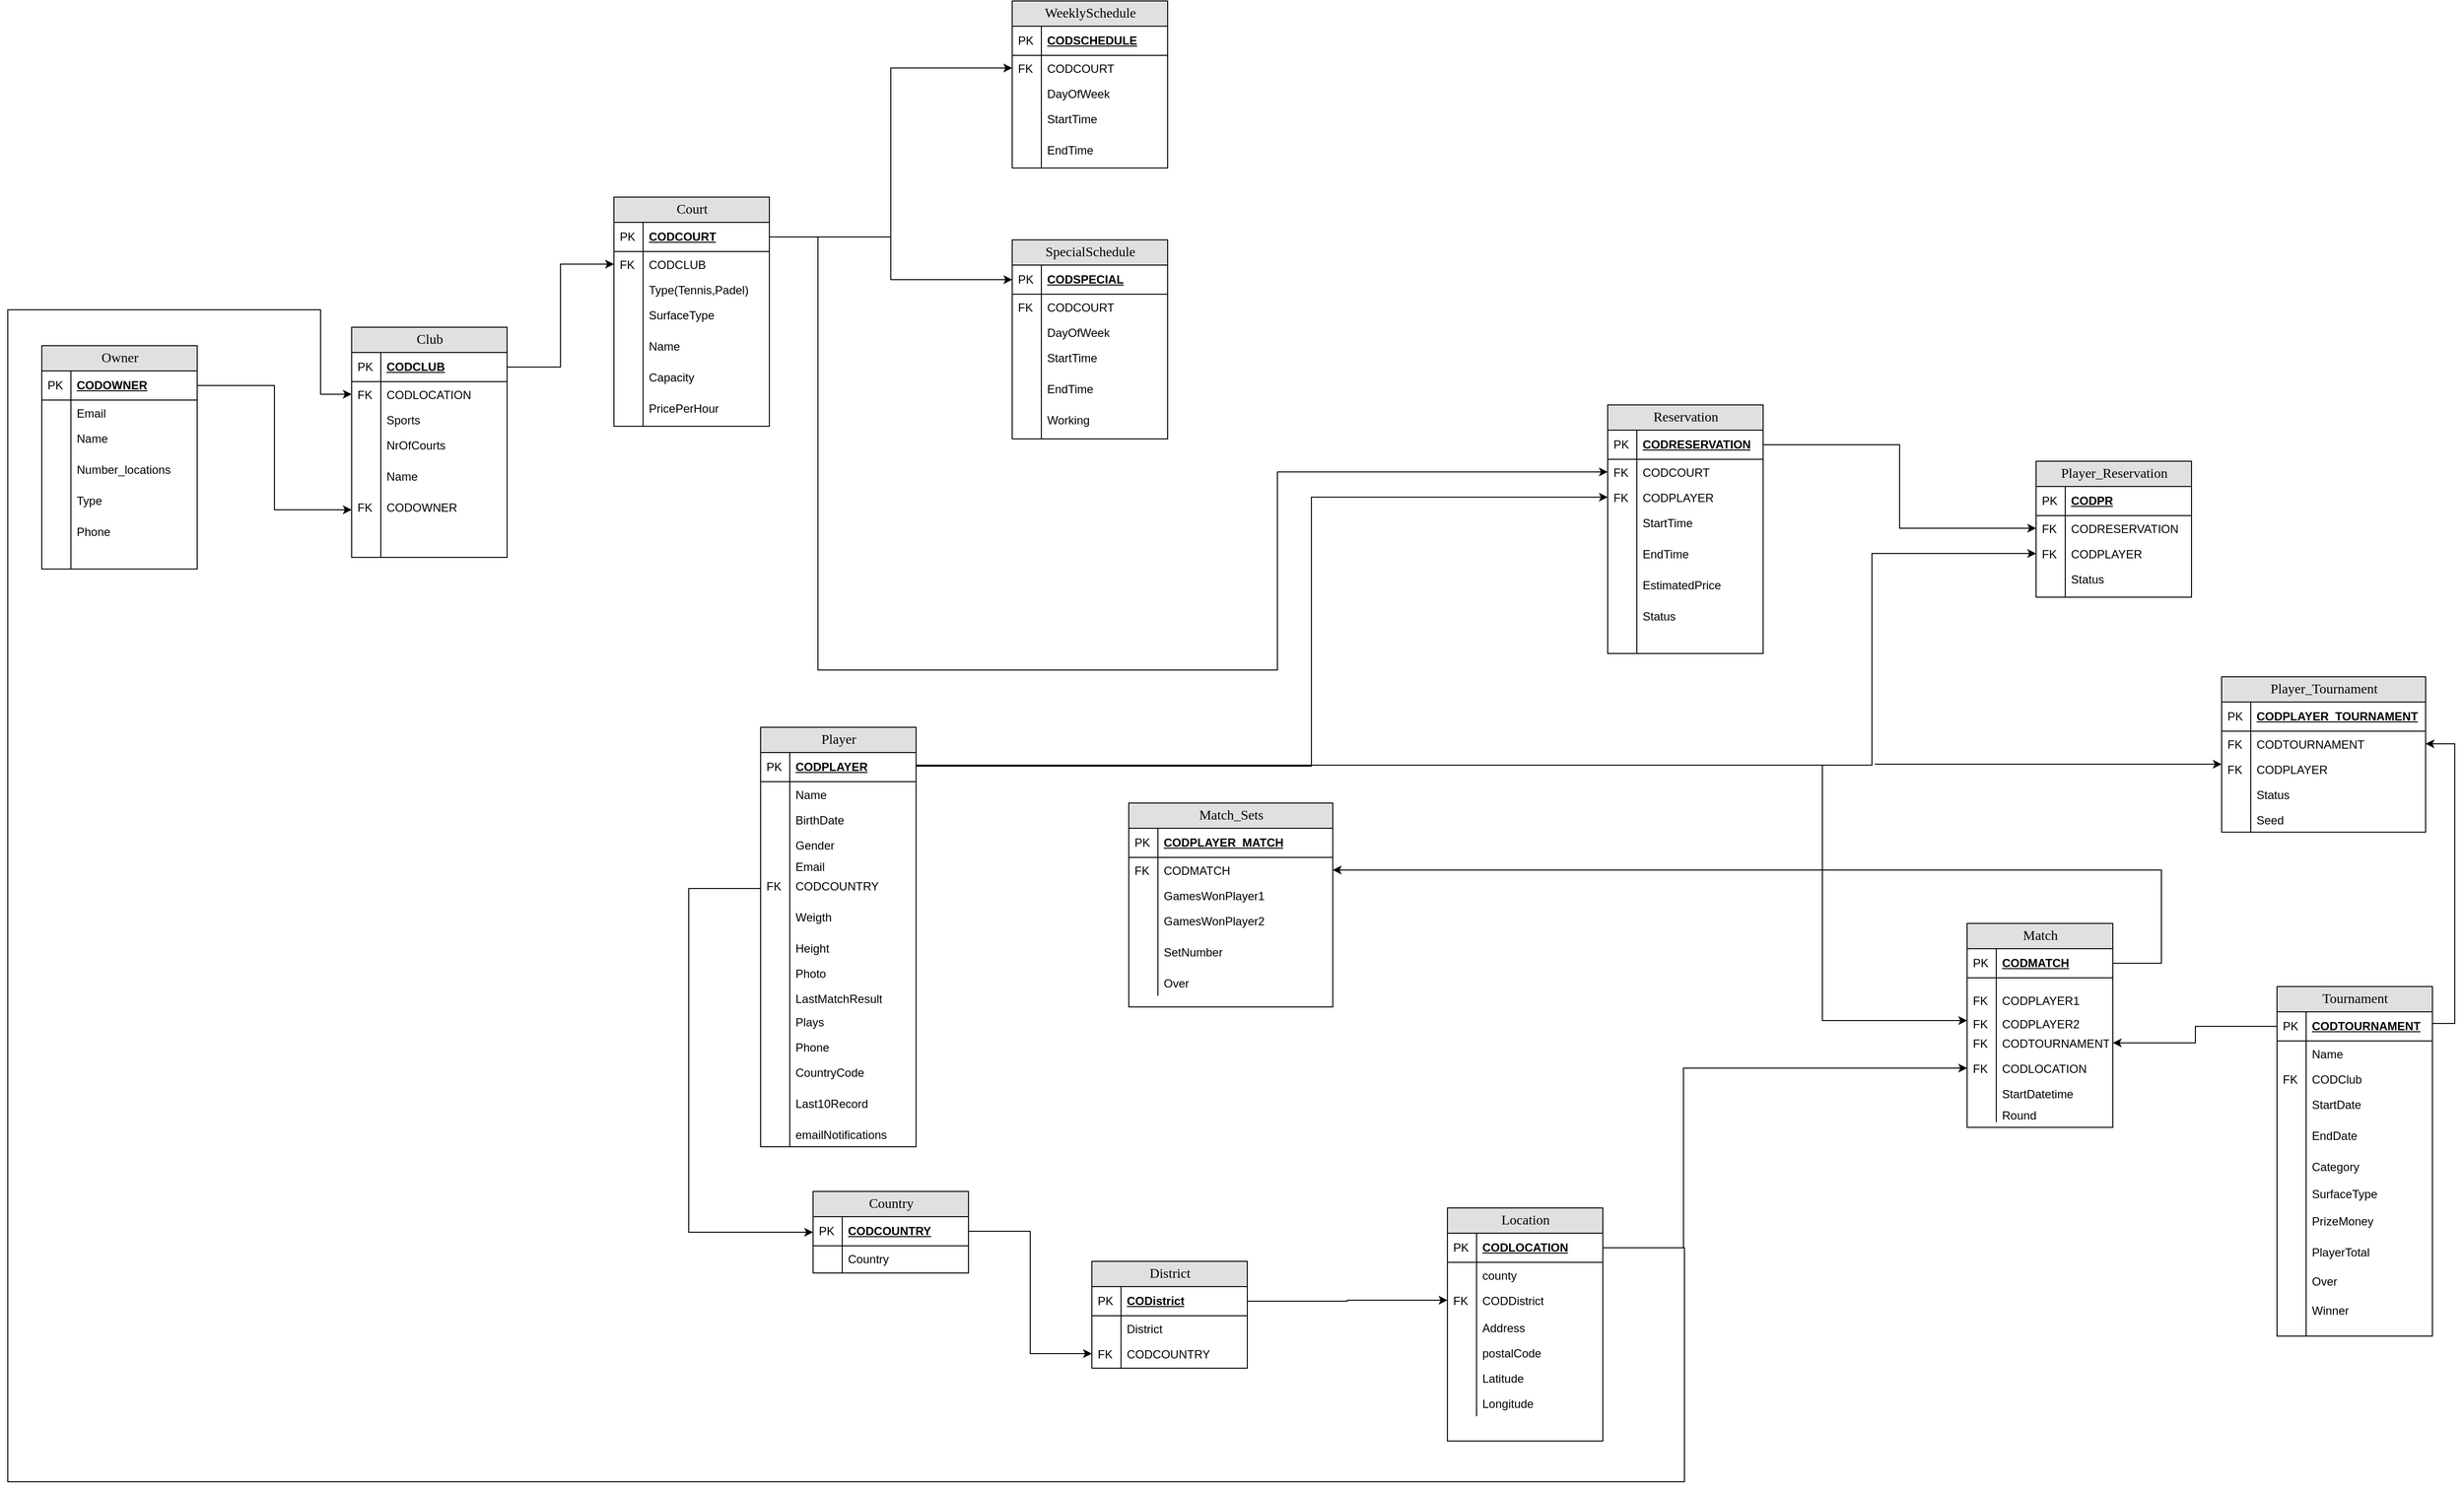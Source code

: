 <mxfile version="27.2.0">
  <diagram name="Page-1" id="e56a1550-8fbb-45ad-956c-1786394a9013">
    <mxGraphModel dx="5165" dy="2763" grid="0" gridSize="10" guides="1" tooltips="1" connect="1" arrows="1" fold="1" page="0" pageScale="1" pageWidth="1100" pageHeight="850" background="none" math="0" shadow="0">
      <root>
        <mxCell id="0" />
        <mxCell id="1" parent="0" />
        <mxCell id="2e49270ec7c68f3f-8" value="Player" style="swimlane;html=1;fontStyle=0;childLayout=stackLayout;horizontal=1;startSize=26;fillColor=#e0e0e0;horizontalStack=0;resizeParent=1;resizeLast=0;collapsible=1;marginBottom=0;swimlaneFillColor=#ffffff;align=center;rounded=0;shadow=0;comic=0;labelBackgroundColor=none;strokeWidth=1;fontFamily=Verdana;fontSize=14;swimlaneLine=1;" parent="1" vertex="1">
          <mxGeometry x="-694" y="32" width="160" height="432" as="geometry" />
        </mxCell>
        <mxCell id="2e49270ec7c68f3f-9" value="CODPLAYER" style="shape=partialRectangle;top=0;left=0;right=0;bottom=1;html=1;align=left;verticalAlign=middle;fillColor=none;spacingLeft=34;spacingRight=4;whiteSpace=wrap;overflow=hidden;rotatable=0;points=[[0,0.5],[1,0.5]];portConstraint=eastwest;dropTarget=0;fontStyle=5;" parent="2e49270ec7c68f3f-8" vertex="1">
          <mxGeometry y="26" width="160" height="30" as="geometry" />
        </mxCell>
        <mxCell id="2e49270ec7c68f3f-10" value="PK" style="shape=partialRectangle;top=0;left=0;bottom=0;html=1;fillColor=none;align=left;verticalAlign=middle;spacingLeft=4;spacingRight=4;whiteSpace=wrap;overflow=hidden;rotatable=0;points=[];portConstraint=eastwest;part=1;" parent="2e49270ec7c68f3f-9" vertex="1" connectable="0">
          <mxGeometry width="30" height="30" as="geometry" />
        </mxCell>
        <mxCell id="2e49270ec7c68f3f-11" value="Name" style="shape=partialRectangle;top=0;left=0;right=0;bottom=0;html=1;align=left;verticalAlign=top;fillColor=none;spacingLeft=34;spacingRight=4;whiteSpace=wrap;overflow=hidden;rotatable=0;points=[[0,0.5],[1,0.5]];portConstraint=eastwest;dropTarget=0;" parent="2e49270ec7c68f3f-8" vertex="1">
          <mxGeometry y="56" width="160" height="26" as="geometry" />
        </mxCell>
        <mxCell id="2e49270ec7c68f3f-12" value="" style="shape=partialRectangle;top=0;left=0;bottom=0;html=1;fillColor=none;align=left;verticalAlign=top;spacingLeft=4;spacingRight=4;whiteSpace=wrap;overflow=hidden;rotatable=0;points=[];portConstraint=eastwest;part=1;" parent="2e49270ec7c68f3f-11" vertex="1" connectable="0">
          <mxGeometry width="30" height="26" as="geometry" />
        </mxCell>
        <mxCell id="2e49270ec7c68f3f-13" value="BirthDate" style="shape=partialRectangle;top=0;left=0;right=0;bottom=0;html=1;align=left;verticalAlign=top;fillColor=none;spacingLeft=34;spacingRight=4;whiteSpace=wrap;overflow=hidden;rotatable=0;points=[[0,0.5],[1,0.5]];portConstraint=eastwest;dropTarget=0;" parent="2e49270ec7c68f3f-8" vertex="1">
          <mxGeometry y="82" width="160" height="26" as="geometry" />
        </mxCell>
        <mxCell id="2e49270ec7c68f3f-14" value="" style="shape=partialRectangle;top=0;left=0;bottom=0;html=1;fillColor=none;align=left;verticalAlign=top;spacingLeft=4;spacingRight=4;whiteSpace=wrap;overflow=hidden;rotatable=0;points=[];portConstraint=eastwest;part=1;" parent="2e49270ec7c68f3f-13" vertex="1" connectable="0">
          <mxGeometry width="30" height="26" as="geometry" />
        </mxCell>
        <mxCell id="2e49270ec7c68f3f-15" value="Gender" style="shape=partialRectangle;top=0;left=0;right=0;bottom=0;html=1;align=left;verticalAlign=top;fillColor=none;spacingLeft=34;spacingRight=4;whiteSpace=wrap;overflow=hidden;rotatable=0;points=[[0,0.5],[1,0.5]];portConstraint=eastwest;dropTarget=0;" parent="2e49270ec7c68f3f-8" vertex="1">
          <mxGeometry y="108" width="160" height="22" as="geometry" />
        </mxCell>
        <mxCell id="2e49270ec7c68f3f-16" value="" style="shape=partialRectangle;top=0;left=0;bottom=0;html=1;fillColor=none;align=left;verticalAlign=top;spacingLeft=4;spacingRight=4;whiteSpace=wrap;overflow=hidden;rotatable=0;points=[];portConstraint=eastwest;part=1;" parent="2e49270ec7c68f3f-15" vertex="1" connectable="0">
          <mxGeometry width="30" height="22" as="geometry" />
        </mxCell>
        <mxCell id="2e49270ec7c68f3f-17" value="Email" style="shape=partialRectangle;top=0;left=0;right=0;bottom=0;html=1;align=left;verticalAlign=top;fillColor=none;spacingLeft=34;spacingRight=4;whiteSpace=wrap;overflow=hidden;rotatable=0;points=[[0,0.5],[1,0.5]];portConstraint=eastwest;dropTarget=0;" parent="2e49270ec7c68f3f-8" vertex="1">
          <mxGeometry y="130" width="160" height="20" as="geometry" />
        </mxCell>
        <mxCell id="2e49270ec7c68f3f-18" value="" style="shape=partialRectangle;top=0;left=0;bottom=0;html=1;fillColor=none;align=left;verticalAlign=top;spacingLeft=4;spacingRight=4;whiteSpace=wrap;overflow=hidden;rotatable=0;points=[];portConstraint=eastwest;part=1;" parent="2e49270ec7c68f3f-17" vertex="1" connectable="0">
          <mxGeometry width="30" height="20" as="geometry" />
        </mxCell>
        <mxCell id="Xbs8Fk6A7MNAa8alONFc-90" value="CODCOUNTRY" style="shape=partialRectangle;top=0;left=0;right=0;bottom=0;html=1;align=left;verticalAlign=top;fillColor=none;spacingLeft=34;spacingRight=4;whiteSpace=wrap;overflow=hidden;rotatable=0;points=[[0,0.5],[1,0.5]];portConstraint=eastwest;dropTarget=0;" parent="2e49270ec7c68f3f-8" vertex="1">
          <mxGeometry y="150" width="160" height="32" as="geometry" />
        </mxCell>
        <mxCell id="Xbs8Fk6A7MNAa8alONFc-91" value="FK" style="shape=partialRectangle;top=0;left=0;bottom=0;html=1;fillColor=none;align=left;verticalAlign=top;spacingLeft=4;spacingRight=4;whiteSpace=wrap;overflow=hidden;rotatable=0;points=[];portConstraint=eastwest;part=1;" parent="Xbs8Fk6A7MNAa8alONFc-90" vertex="1" connectable="0">
          <mxGeometry width="30" height="32" as="geometry" />
        </mxCell>
        <mxCell id="Xbs8Fk6A7MNAa8alONFc-92" value="Weigth" style="shape=partialRectangle;top=0;left=0;right=0;bottom=0;html=1;align=left;verticalAlign=top;fillColor=none;spacingLeft=34;spacingRight=4;whiteSpace=wrap;overflow=hidden;rotatable=0;points=[[0,0.5],[1,0.5]];portConstraint=eastwest;dropTarget=0;" parent="2e49270ec7c68f3f-8" vertex="1">
          <mxGeometry y="182" width="160" height="32" as="geometry" />
        </mxCell>
        <mxCell id="Xbs8Fk6A7MNAa8alONFc-93" value="" style="shape=partialRectangle;top=0;left=0;bottom=0;html=1;fillColor=none;align=left;verticalAlign=top;spacingLeft=4;spacingRight=4;whiteSpace=wrap;overflow=hidden;rotatable=0;points=[];portConstraint=eastwest;part=1;" parent="Xbs8Fk6A7MNAa8alONFc-92" vertex="1" connectable="0">
          <mxGeometry width="30" height="32" as="geometry" />
        </mxCell>
        <mxCell id="Xbs8Fk6A7MNAa8alONFc-42" value="Height" style="shape=partialRectangle;top=0;left=0;right=0;bottom=0;html=1;align=left;verticalAlign=top;fillColor=none;spacingLeft=34;spacingRight=4;whiteSpace=wrap;overflow=hidden;rotatable=0;points=[[0,0.5],[1,0.5]];portConstraint=eastwest;dropTarget=0;" parent="2e49270ec7c68f3f-8" vertex="1">
          <mxGeometry y="214" width="160" height="26" as="geometry" />
        </mxCell>
        <mxCell id="Xbs8Fk6A7MNAa8alONFc-43" value="" style="shape=partialRectangle;top=0;left=0;bottom=0;html=1;fillColor=none;align=left;verticalAlign=top;spacingLeft=4;spacingRight=4;whiteSpace=wrap;overflow=hidden;rotatable=0;points=[];portConstraint=eastwest;part=1;" parent="Xbs8Fk6A7MNAa8alONFc-42" vertex="1" connectable="0">
          <mxGeometry width="30" height="26" as="geometry" />
        </mxCell>
        <mxCell id="Xbs8Fk6A7MNAa8alONFc-95" value="Photo" style="shape=partialRectangle;top=0;left=0;right=0;bottom=0;html=1;align=left;verticalAlign=top;fillColor=none;spacingLeft=34;spacingRight=4;whiteSpace=wrap;overflow=hidden;rotatable=0;points=[[0,0.5],[1,0.5]];portConstraint=eastwest;dropTarget=0;" parent="2e49270ec7c68f3f-8" vertex="1">
          <mxGeometry y="240" width="160" height="26" as="geometry" />
        </mxCell>
        <mxCell id="Xbs8Fk6A7MNAa8alONFc-96" value="" style="shape=partialRectangle;top=0;left=0;bottom=0;html=1;fillColor=none;align=left;verticalAlign=top;spacingLeft=4;spacingRight=4;whiteSpace=wrap;overflow=hidden;rotatable=0;points=[];portConstraint=eastwest;part=1;" parent="Xbs8Fk6A7MNAa8alONFc-95" vertex="1" connectable="0">
          <mxGeometry width="30" height="26" as="geometry" />
        </mxCell>
        <mxCell id="Xbs8Fk6A7MNAa8alONFc-120" value="LastMatchResult" style="shape=partialRectangle;top=0;left=0;right=0;bottom=0;html=1;align=left;verticalAlign=top;fillColor=none;spacingLeft=34;spacingRight=4;whiteSpace=wrap;overflow=hidden;rotatable=0;points=[[0,0.5],[1,0.5]];portConstraint=eastwest;dropTarget=0;" parent="2e49270ec7c68f3f-8" vertex="1">
          <mxGeometry y="266" width="160" height="24" as="geometry" />
        </mxCell>
        <mxCell id="Xbs8Fk6A7MNAa8alONFc-121" value="" style="shape=partialRectangle;top=0;left=0;bottom=0;html=1;fillColor=none;align=left;verticalAlign=top;spacingLeft=4;spacingRight=4;whiteSpace=wrap;overflow=hidden;rotatable=0;points=[];portConstraint=eastwest;part=1;" parent="Xbs8Fk6A7MNAa8alONFc-120" vertex="1" connectable="0">
          <mxGeometry width="30" height="24" as="geometry" />
        </mxCell>
        <mxCell id="Xbs8Fk6A7MNAa8alONFc-122" value="Plays" style="shape=partialRectangle;top=0;left=0;right=0;bottom=0;html=1;align=left;verticalAlign=top;fillColor=none;spacingLeft=34;spacingRight=4;whiteSpace=wrap;overflow=hidden;rotatable=0;points=[[0,0.5],[1,0.5]];portConstraint=eastwest;dropTarget=0;" parent="2e49270ec7c68f3f-8" vertex="1">
          <mxGeometry y="290" width="160" height="26" as="geometry" />
        </mxCell>
        <mxCell id="Xbs8Fk6A7MNAa8alONFc-123" value="" style="shape=partialRectangle;top=0;left=0;bottom=0;html=1;fillColor=none;align=left;verticalAlign=top;spacingLeft=4;spacingRight=4;whiteSpace=wrap;overflow=hidden;rotatable=0;points=[];portConstraint=eastwest;part=1;" parent="Xbs8Fk6A7MNAa8alONFc-122" vertex="1" connectable="0">
          <mxGeometry width="30" height="26" as="geometry" />
        </mxCell>
        <mxCell id="yneZYwxSXbuqcWXwDY15-3" value="Phone" style="shape=partialRectangle;top=0;left=0;right=0;bottom=0;html=1;align=left;verticalAlign=top;fillColor=none;spacingLeft=34;spacingRight=4;whiteSpace=wrap;overflow=hidden;rotatable=0;points=[[0,0.5],[1,0.5]];portConstraint=eastwest;dropTarget=0;" parent="2e49270ec7c68f3f-8" vertex="1">
          <mxGeometry y="316" width="160" height="26" as="geometry" />
        </mxCell>
        <mxCell id="yneZYwxSXbuqcWXwDY15-4" value="" style="shape=partialRectangle;top=0;left=0;bottom=0;html=1;fillColor=none;align=left;verticalAlign=top;spacingLeft=4;spacingRight=4;whiteSpace=wrap;overflow=hidden;rotatable=0;points=[];portConstraint=eastwest;part=1;" parent="yneZYwxSXbuqcWXwDY15-3" vertex="1" connectable="0">
          <mxGeometry width="30" height="26" as="geometry" />
        </mxCell>
        <mxCell id="Xbs8Fk6A7MNAa8alONFc-40" value="CountryCode" style="shape=partialRectangle;top=0;left=0;right=0;bottom=0;html=1;align=left;verticalAlign=top;fillColor=none;spacingLeft=34;spacingRight=4;whiteSpace=wrap;overflow=hidden;rotatable=0;points=[[0,0.5],[1,0.5]];portConstraint=eastwest;dropTarget=0;" parent="2e49270ec7c68f3f-8" vertex="1">
          <mxGeometry y="342" width="160" height="32" as="geometry" />
        </mxCell>
        <mxCell id="Xbs8Fk6A7MNAa8alONFc-41" value="" style="shape=partialRectangle;top=0;left=0;bottom=0;html=1;fillColor=none;align=left;verticalAlign=top;spacingLeft=4;spacingRight=4;whiteSpace=wrap;overflow=hidden;rotatable=0;points=[];portConstraint=eastwest;part=1;" parent="Xbs8Fk6A7MNAa8alONFc-40" vertex="1" connectable="0">
          <mxGeometry width="30" height="32" as="geometry" />
        </mxCell>
        <mxCell id="P-fy-_SJNdhsn0TbC7wI-38" value="Last10Record" style="shape=partialRectangle;top=0;left=0;right=0;bottom=0;html=1;align=left;verticalAlign=top;fillColor=none;spacingLeft=34;spacingRight=4;whiteSpace=wrap;overflow=hidden;rotatable=0;points=[[0,0.5],[1,0.5]];portConstraint=eastwest;dropTarget=0;" parent="2e49270ec7c68f3f-8" vertex="1">
          <mxGeometry y="374" width="160" height="32" as="geometry" />
        </mxCell>
        <mxCell id="P-fy-_SJNdhsn0TbC7wI-39" value="" style="shape=partialRectangle;top=0;left=0;bottom=0;html=1;fillColor=none;align=left;verticalAlign=top;spacingLeft=4;spacingRight=4;whiteSpace=wrap;overflow=hidden;rotatable=0;points=[];portConstraint=eastwest;part=1;" parent="P-fy-_SJNdhsn0TbC7wI-38" vertex="1" connectable="0">
          <mxGeometry width="30" height="32" as="geometry" />
        </mxCell>
        <mxCell id="yneZYwxSXbuqcWXwDY15-5" value="emailNotifications" style="shape=partialRectangle;top=0;left=0;right=0;bottom=0;html=1;align=left;verticalAlign=top;fillColor=none;spacingLeft=34;spacingRight=4;whiteSpace=wrap;overflow=hidden;rotatable=0;points=[[0,0.5],[1,0.5]];portConstraint=eastwest;dropTarget=0;" parent="2e49270ec7c68f3f-8" vertex="1">
          <mxGeometry y="406" width="160" height="26" as="geometry" />
        </mxCell>
        <mxCell id="yneZYwxSXbuqcWXwDY15-6" value="" style="shape=partialRectangle;top=0;left=0;bottom=0;html=1;fillColor=none;align=left;verticalAlign=top;spacingLeft=4;spacingRight=4;whiteSpace=wrap;overflow=hidden;rotatable=0;points=[];portConstraint=eastwest;part=1;" parent="yneZYwxSXbuqcWXwDY15-5" vertex="1" connectable="0">
          <mxGeometry width="30" height="26" as="geometry" />
        </mxCell>
        <mxCell id="2e49270ec7c68f3f-30" value="Player_Tournament" style="swimlane;html=1;fontStyle=0;childLayout=stackLayout;horizontal=1;startSize=26;fillColor=#e0e0e0;horizontalStack=0;resizeParent=1;resizeLast=0;collapsible=1;marginBottom=0;swimlaneFillColor=#ffffff;align=center;rounded=0;shadow=0;comic=0;labelBackgroundColor=none;strokeWidth=1;fontFamily=Verdana;fontSize=14" parent="1" vertex="1">
          <mxGeometry x="810" y="-20" width="210" height="160" as="geometry" />
        </mxCell>
        <mxCell id="2e49270ec7c68f3f-31" value="CODPLAYER_TOURNAMENT" style="shape=partialRectangle;top=0;left=0;right=0;bottom=1;html=1;align=left;verticalAlign=middle;fillColor=none;spacingLeft=34;spacingRight=4;whiteSpace=wrap;overflow=hidden;rotatable=0;points=[[0,0.5],[1,0.5]];portConstraint=eastwest;dropTarget=0;fontStyle=5;" parent="2e49270ec7c68f3f-30" vertex="1">
          <mxGeometry y="26" width="210" height="30" as="geometry" />
        </mxCell>
        <mxCell id="2e49270ec7c68f3f-32" value="PK" style="shape=partialRectangle;top=0;left=0;bottom=0;html=1;fillColor=none;align=left;verticalAlign=middle;spacingLeft=4;spacingRight=4;whiteSpace=wrap;overflow=hidden;rotatable=0;points=[];portConstraint=eastwest;part=1;" parent="2e49270ec7c68f3f-31" vertex="1" connectable="0">
          <mxGeometry width="30" height="30" as="geometry" />
        </mxCell>
        <mxCell id="2e49270ec7c68f3f-33" value="CODTOURNAMENT" style="shape=partialRectangle;top=0;left=0;right=0;bottom=0;html=1;align=left;verticalAlign=top;fillColor=none;spacingLeft=34;spacingRight=4;whiteSpace=wrap;overflow=hidden;rotatable=0;points=[[0,0.5],[1,0.5]];portConstraint=eastwest;dropTarget=0;" parent="2e49270ec7c68f3f-30" vertex="1">
          <mxGeometry y="56" width="210" height="26" as="geometry" />
        </mxCell>
        <mxCell id="2e49270ec7c68f3f-34" value="FK" style="shape=partialRectangle;top=0;left=0;bottom=0;html=1;fillColor=none;align=left;verticalAlign=top;spacingLeft=4;spacingRight=4;whiteSpace=wrap;overflow=hidden;rotatable=0;points=[];portConstraint=eastwest;part=1;" parent="2e49270ec7c68f3f-33" vertex="1" connectable="0">
          <mxGeometry width="30" height="26" as="geometry" />
        </mxCell>
        <mxCell id="2e49270ec7c68f3f-35" value="CODPLAYER" style="shape=partialRectangle;top=0;left=0;right=0;bottom=0;html=1;align=left;verticalAlign=top;fillColor=none;spacingLeft=34;spacingRight=4;whiteSpace=wrap;overflow=hidden;rotatable=0;points=[[0,0.5],[1,0.5]];portConstraint=eastwest;dropTarget=0;" parent="2e49270ec7c68f3f-30" vertex="1">
          <mxGeometry y="82" width="210" height="26" as="geometry" />
        </mxCell>
        <mxCell id="2e49270ec7c68f3f-36" value="FK" style="shape=partialRectangle;top=0;left=0;bottom=0;html=1;fillColor=none;align=left;verticalAlign=top;spacingLeft=4;spacingRight=4;whiteSpace=wrap;overflow=hidden;rotatable=0;points=[];portConstraint=eastwest;part=1;" parent="2e49270ec7c68f3f-35" vertex="1" connectable="0">
          <mxGeometry width="30" height="26" as="geometry" />
        </mxCell>
        <mxCell id="2e49270ec7c68f3f-37" value="Status" style="shape=partialRectangle;top=0;left=0;right=0;bottom=0;html=1;align=left;verticalAlign=top;fillColor=none;spacingLeft=34;spacingRight=4;whiteSpace=wrap;overflow=hidden;rotatable=0;points=[[0,0.5],[1,0.5]];portConstraint=eastwest;dropTarget=0;" parent="2e49270ec7c68f3f-30" vertex="1">
          <mxGeometry y="108" width="210" height="26" as="geometry" />
        </mxCell>
        <mxCell id="2e49270ec7c68f3f-38" value="" style="shape=partialRectangle;top=0;left=0;bottom=0;html=1;fillColor=none;align=left;verticalAlign=top;spacingLeft=4;spacingRight=4;whiteSpace=wrap;overflow=hidden;rotatable=0;points=[];portConstraint=eastwest;part=1;" parent="2e49270ec7c68f3f-37" vertex="1" connectable="0">
          <mxGeometry width="30" height="26" as="geometry" />
        </mxCell>
        <mxCell id="2e49270ec7c68f3f-39" value="Seed" style="shape=partialRectangle;top=0;left=0;right=0;bottom=0;html=1;align=left;verticalAlign=top;fillColor=none;spacingLeft=34;spacingRight=4;whiteSpace=wrap;overflow=hidden;rotatable=0;points=[[0,0.5],[1,0.5]];portConstraint=eastwest;dropTarget=0;" parent="2e49270ec7c68f3f-30" vertex="1">
          <mxGeometry y="134" width="210" height="26" as="geometry" />
        </mxCell>
        <mxCell id="2e49270ec7c68f3f-40" value="" style="shape=partialRectangle;top=0;left=0;bottom=0;html=1;fillColor=none;align=left;verticalAlign=top;spacingLeft=4;spacingRight=4;whiteSpace=wrap;overflow=hidden;rotatable=0;points=[];portConstraint=eastwest;part=1;" parent="2e49270ec7c68f3f-39" vertex="1" connectable="0">
          <mxGeometry width="30" height="26" as="geometry" />
        </mxCell>
        <mxCell id="Xbs8Fk6A7MNAa8alONFc-1" value="District" style="swimlane;html=1;fontStyle=0;childLayout=stackLayout;horizontal=1;startSize=26;fillColor=#e0e0e0;horizontalStack=0;resizeParent=1;resizeLast=0;collapsible=1;marginBottom=0;swimlaneFillColor=#ffffff;align=center;rounded=0;shadow=0;comic=0;labelBackgroundColor=none;strokeWidth=1;fontFamily=Verdana;fontSize=14;swimlaneLine=1;" parent="1" vertex="1">
          <mxGeometry x="-353" y="582" width="160" height="110" as="geometry" />
        </mxCell>
        <mxCell id="Xbs8Fk6A7MNAa8alONFc-2" value="CODistrict" style="shape=partialRectangle;top=0;left=0;right=0;bottom=1;html=1;align=left;verticalAlign=middle;fillColor=none;spacingLeft=34;spacingRight=4;whiteSpace=wrap;overflow=hidden;rotatable=0;points=[[0,0.5],[1,0.5]];portConstraint=eastwest;dropTarget=0;fontStyle=5;" parent="Xbs8Fk6A7MNAa8alONFc-1" vertex="1">
          <mxGeometry y="26" width="160" height="30" as="geometry" />
        </mxCell>
        <mxCell id="Xbs8Fk6A7MNAa8alONFc-3" value="PK" style="shape=partialRectangle;top=0;left=0;bottom=0;html=1;fillColor=none;align=left;verticalAlign=middle;spacingLeft=4;spacingRight=4;whiteSpace=wrap;overflow=hidden;rotatable=0;points=[];portConstraint=eastwest;part=1;" parent="Xbs8Fk6A7MNAa8alONFc-2" vertex="1" connectable="0">
          <mxGeometry width="30" height="30" as="geometry" />
        </mxCell>
        <mxCell id="Xbs8Fk6A7MNAa8alONFc-4" value="District" style="shape=partialRectangle;top=0;left=0;right=0;bottom=0;html=1;align=left;verticalAlign=top;fillColor=none;spacingLeft=34;spacingRight=4;whiteSpace=wrap;overflow=hidden;rotatable=0;points=[[0,0.5],[1,0.5]];portConstraint=eastwest;dropTarget=0;" parent="Xbs8Fk6A7MNAa8alONFc-1" vertex="1">
          <mxGeometry y="56" width="160" height="26" as="geometry" />
        </mxCell>
        <mxCell id="Xbs8Fk6A7MNAa8alONFc-5" value="" style="shape=partialRectangle;top=0;left=0;bottom=0;html=1;fillColor=none;align=left;verticalAlign=top;spacingLeft=4;spacingRight=4;whiteSpace=wrap;overflow=hidden;rotatable=0;points=[];portConstraint=eastwest;part=1;" parent="Xbs8Fk6A7MNAa8alONFc-4" vertex="1" connectable="0">
          <mxGeometry width="30" height="26" as="geometry" />
        </mxCell>
        <mxCell id="Xbs8Fk6A7MNAa8alONFc-6" value="CODCOUNTRY" style="shape=partialRectangle;top=0;left=0;right=0;bottom=0;html=1;align=left;verticalAlign=top;fillColor=none;spacingLeft=34;spacingRight=4;whiteSpace=wrap;overflow=hidden;rotatable=0;points=[[0,0.5],[1,0.5]];portConstraint=eastwest;dropTarget=0;" parent="Xbs8Fk6A7MNAa8alONFc-1" vertex="1">
          <mxGeometry y="82" width="160" height="26" as="geometry" />
        </mxCell>
        <mxCell id="Xbs8Fk6A7MNAa8alONFc-7" value="FK" style="shape=partialRectangle;top=0;left=0;bottom=0;html=1;fillColor=none;align=left;verticalAlign=top;spacingLeft=4;spacingRight=4;whiteSpace=wrap;overflow=hidden;rotatable=0;points=[];portConstraint=eastwest;part=1;" parent="Xbs8Fk6A7MNAa8alONFc-6" vertex="1" connectable="0">
          <mxGeometry width="30" height="26" as="geometry" />
        </mxCell>
        <mxCell id="Xbs8Fk6A7MNAa8alONFc-8" value="row 3" style="shape=partialRectangle;top=0;left=0;right=0;bottom=0;html=1;align=left;verticalAlign=top;fillColor=none;spacingLeft=34;spacingRight=4;whiteSpace=wrap;overflow=hidden;rotatable=0;points=[[0,0.5],[1,0.5]];portConstraint=eastwest;dropTarget=0;" parent="Xbs8Fk6A7MNAa8alONFc-1" vertex="1">
          <mxGeometry y="108" width="160" height="2" as="geometry" />
        </mxCell>
        <mxCell id="Xbs8Fk6A7MNAa8alONFc-9" value="" style="shape=partialRectangle;top=0;left=0;bottom=0;html=1;fillColor=none;align=left;verticalAlign=top;spacingLeft=4;spacingRight=4;whiteSpace=wrap;overflow=hidden;rotatable=0;points=[];portConstraint=eastwest;part=1;" parent="Xbs8Fk6A7MNAa8alONFc-8" vertex="1" connectable="0">
          <mxGeometry width="30" height="2" as="geometry" />
        </mxCell>
        <mxCell id="Xbs8Fk6A7MNAa8alONFc-12" value="Country" style="swimlane;html=1;fontStyle=0;childLayout=stackLayout;horizontal=1;startSize=26;fillColor=#e0e0e0;horizontalStack=0;resizeParent=1;resizeLast=0;collapsible=1;marginBottom=0;swimlaneFillColor=#ffffff;align=center;rounded=0;shadow=0;comic=0;labelBackgroundColor=none;strokeWidth=1;fontFamily=Verdana;fontSize=14;swimlaneLine=1;" parent="1" vertex="1">
          <mxGeometry x="-640" y="510" width="160" height="84" as="geometry" />
        </mxCell>
        <mxCell id="Xbs8Fk6A7MNAa8alONFc-13" value="CODCOUNTRY" style="shape=partialRectangle;top=0;left=0;right=0;bottom=1;html=1;align=left;verticalAlign=middle;fillColor=none;spacingLeft=34;spacingRight=4;whiteSpace=wrap;overflow=hidden;rotatable=0;points=[[0,0.5],[1,0.5]];portConstraint=eastwest;dropTarget=0;fontStyle=5;" parent="Xbs8Fk6A7MNAa8alONFc-12" vertex="1">
          <mxGeometry y="26" width="160" height="30" as="geometry" />
        </mxCell>
        <mxCell id="Xbs8Fk6A7MNAa8alONFc-14" value="PK" style="shape=partialRectangle;top=0;left=0;bottom=0;html=1;fillColor=none;align=left;verticalAlign=middle;spacingLeft=4;spacingRight=4;whiteSpace=wrap;overflow=hidden;rotatable=0;points=[];portConstraint=eastwest;part=1;" parent="Xbs8Fk6A7MNAa8alONFc-13" vertex="1" connectable="0">
          <mxGeometry width="30" height="30" as="geometry" />
        </mxCell>
        <mxCell id="Xbs8Fk6A7MNAa8alONFc-15" value="Country" style="shape=partialRectangle;top=0;left=0;right=0;bottom=0;html=1;align=left;verticalAlign=top;fillColor=none;spacingLeft=34;spacingRight=4;whiteSpace=wrap;overflow=hidden;rotatable=0;points=[[0,0.5],[1,0.5]];portConstraint=eastwest;dropTarget=0;" parent="Xbs8Fk6A7MNAa8alONFc-12" vertex="1">
          <mxGeometry y="56" width="160" height="26" as="geometry" />
        </mxCell>
        <mxCell id="Xbs8Fk6A7MNAa8alONFc-16" value="" style="shape=partialRectangle;top=0;left=0;bottom=0;html=1;fillColor=none;align=left;verticalAlign=top;spacingLeft=4;spacingRight=4;whiteSpace=wrap;overflow=hidden;rotatable=0;points=[];portConstraint=eastwest;part=1;" parent="Xbs8Fk6A7MNAa8alONFc-15" vertex="1" connectable="0">
          <mxGeometry width="30" height="26" as="geometry" />
        </mxCell>
        <mxCell id="Xbs8Fk6A7MNAa8alONFc-19" value="row 3" style="shape=partialRectangle;top=0;left=0;right=0;bottom=0;html=1;align=left;verticalAlign=top;fillColor=none;spacingLeft=34;spacingRight=4;whiteSpace=wrap;overflow=hidden;rotatable=0;points=[[0,0.5],[1,0.5]];portConstraint=eastwest;dropTarget=0;" parent="Xbs8Fk6A7MNAa8alONFc-12" vertex="1">
          <mxGeometry y="82" width="160" height="2" as="geometry" />
        </mxCell>
        <mxCell id="Xbs8Fk6A7MNAa8alONFc-20" value="" style="shape=partialRectangle;top=0;left=0;bottom=0;html=1;fillColor=none;align=left;verticalAlign=top;spacingLeft=4;spacingRight=4;whiteSpace=wrap;overflow=hidden;rotatable=0;points=[];portConstraint=eastwest;part=1;" parent="Xbs8Fk6A7MNAa8alONFc-19" vertex="1" connectable="0">
          <mxGeometry width="30" height="2" as="geometry" />
        </mxCell>
        <mxCell id="Xbs8Fk6A7MNAa8alONFc-23" value="Location" style="swimlane;html=1;fontStyle=0;childLayout=stackLayout;horizontal=1;startSize=26;fillColor=#e0e0e0;horizontalStack=0;resizeParent=1;resizeLast=0;collapsible=1;marginBottom=0;swimlaneFillColor=#ffffff;align=center;rounded=0;shadow=0;comic=0;labelBackgroundColor=none;strokeWidth=1;fontFamily=Verdana;fontSize=14;swimlaneLine=1;" parent="1" vertex="1">
          <mxGeometry x="13" y="527" width="160" height="240" as="geometry" />
        </mxCell>
        <mxCell id="Xbs8Fk6A7MNAa8alONFc-24" value="CODLOCATION" style="shape=partialRectangle;top=0;left=0;right=0;bottom=1;html=1;align=left;verticalAlign=middle;fillColor=none;spacingLeft=34;spacingRight=4;whiteSpace=wrap;overflow=hidden;rotatable=0;points=[[0,0.5],[1,0.5]];portConstraint=eastwest;dropTarget=0;fontStyle=5;" parent="Xbs8Fk6A7MNAa8alONFc-23" vertex="1">
          <mxGeometry y="26" width="160" height="30" as="geometry" />
        </mxCell>
        <mxCell id="Xbs8Fk6A7MNAa8alONFc-25" value="PK" style="shape=partialRectangle;top=0;left=0;bottom=0;html=1;fillColor=none;align=left;verticalAlign=middle;spacingLeft=4;spacingRight=4;whiteSpace=wrap;overflow=hidden;rotatable=0;points=[];portConstraint=eastwest;part=1;" parent="Xbs8Fk6A7MNAa8alONFc-24" vertex="1" connectable="0">
          <mxGeometry width="30" height="30" as="geometry" />
        </mxCell>
        <mxCell id="Xbs8Fk6A7MNAa8alONFc-26" value="county" style="shape=partialRectangle;top=0;left=0;right=0;bottom=0;html=1;align=left;verticalAlign=top;fillColor=none;spacingLeft=34;spacingRight=4;whiteSpace=wrap;overflow=hidden;rotatable=0;points=[[0,0.5],[1,0.5]];portConstraint=eastwest;dropTarget=0;" parent="Xbs8Fk6A7MNAa8alONFc-23" vertex="1">
          <mxGeometry y="56" width="160" height="26" as="geometry" />
        </mxCell>
        <mxCell id="Xbs8Fk6A7MNAa8alONFc-27" value="" style="shape=partialRectangle;top=0;left=0;bottom=0;html=1;fillColor=none;align=left;verticalAlign=top;spacingLeft=4;spacingRight=4;whiteSpace=wrap;overflow=hidden;rotatable=0;points=[];portConstraint=eastwest;part=1;" parent="Xbs8Fk6A7MNAa8alONFc-26" vertex="1" connectable="0">
          <mxGeometry width="30" height="26" as="geometry" />
        </mxCell>
        <mxCell id="Xbs8Fk6A7MNAa8alONFc-28" value="CODDistrict" style="shape=partialRectangle;top=0;left=0;right=0;bottom=0;html=1;align=left;verticalAlign=top;fillColor=none;spacingLeft=34;spacingRight=4;whiteSpace=wrap;overflow=hidden;rotatable=0;points=[[0,0.5],[1,0.5]];portConstraint=eastwest;dropTarget=0;" parent="Xbs8Fk6A7MNAa8alONFc-23" vertex="1">
          <mxGeometry y="82" width="160" height="26" as="geometry" />
        </mxCell>
        <mxCell id="Xbs8Fk6A7MNAa8alONFc-29" value="FK" style="shape=partialRectangle;top=0;left=0;bottom=0;html=1;fillColor=none;align=left;verticalAlign=top;spacingLeft=4;spacingRight=4;whiteSpace=wrap;overflow=hidden;rotatable=0;points=[];portConstraint=eastwest;part=1;" parent="Xbs8Fk6A7MNAa8alONFc-28" vertex="1" connectable="0">
          <mxGeometry width="30" height="26" as="geometry" />
        </mxCell>
        <mxCell id="Xbs8Fk6A7MNAa8alONFc-30" value="row 3" style="shape=partialRectangle;top=0;left=0;right=0;bottom=0;html=1;align=left;verticalAlign=top;fillColor=none;spacingLeft=34;spacingRight=4;whiteSpace=wrap;overflow=hidden;rotatable=0;points=[[0,0.5],[1,0.5]];portConstraint=eastwest;dropTarget=0;" parent="Xbs8Fk6A7MNAa8alONFc-23" vertex="1">
          <mxGeometry y="108" width="160" height="2" as="geometry" />
        </mxCell>
        <mxCell id="Xbs8Fk6A7MNAa8alONFc-31" value="" style="shape=partialRectangle;top=0;left=0;bottom=0;html=1;fillColor=none;align=left;verticalAlign=top;spacingLeft=4;spacingRight=4;whiteSpace=wrap;overflow=hidden;rotatable=0;points=[];portConstraint=eastwest;part=1;" parent="Xbs8Fk6A7MNAa8alONFc-30" vertex="1" connectable="0">
          <mxGeometry width="30" height="2" as="geometry" />
        </mxCell>
        <mxCell id="1UJ8dPz42bonmUEskUGW-19" value="Address" style="shape=partialRectangle;top=0;left=0;right=0;bottom=0;html=1;align=left;verticalAlign=top;fillColor=none;spacingLeft=34;spacingRight=4;whiteSpace=wrap;overflow=hidden;rotatable=0;points=[[0,0.5],[1,0.5]];portConstraint=eastwest;dropTarget=0;" parent="Xbs8Fk6A7MNAa8alONFc-23" vertex="1">
          <mxGeometry y="110" width="160" height="26" as="geometry" />
        </mxCell>
        <mxCell id="1UJ8dPz42bonmUEskUGW-20" value="" style="shape=partialRectangle;top=0;left=0;bottom=0;html=1;fillColor=none;align=left;verticalAlign=top;spacingLeft=4;spacingRight=4;whiteSpace=wrap;overflow=hidden;rotatable=0;points=[];portConstraint=eastwest;part=1;" parent="1UJ8dPz42bonmUEskUGW-19" vertex="1" connectable="0">
          <mxGeometry width="30" height="26" as="geometry" />
        </mxCell>
        <mxCell id="1UJ8dPz42bonmUEskUGW-21" value="postalCode" style="shape=partialRectangle;top=0;left=0;right=0;bottom=0;html=1;align=left;verticalAlign=top;fillColor=none;spacingLeft=34;spacingRight=4;whiteSpace=wrap;overflow=hidden;rotatable=0;points=[[0,0.5],[1,0.5]];portConstraint=eastwest;dropTarget=0;" parent="Xbs8Fk6A7MNAa8alONFc-23" vertex="1">
          <mxGeometry y="136" width="160" height="26" as="geometry" />
        </mxCell>
        <mxCell id="1UJ8dPz42bonmUEskUGW-22" value="" style="shape=partialRectangle;top=0;left=0;bottom=0;html=1;fillColor=none;align=left;verticalAlign=top;spacingLeft=4;spacingRight=4;whiteSpace=wrap;overflow=hidden;rotatable=0;points=[];portConstraint=eastwest;part=1;" parent="1UJ8dPz42bonmUEskUGW-21" vertex="1" connectable="0">
          <mxGeometry width="30" height="26" as="geometry" />
        </mxCell>
        <mxCell id="1UJ8dPz42bonmUEskUGW-23" value="Latitude" style="shape=partialRectangle;top=0;left=0;right=0;bottom=0;html=1;align=left;verticalAlign=top;fillColor=none;spacingLeft=34;spacingRight=4;whiteSpace=wrap;overflow=hidden;rotatable=0;points=[[0,0.5],[1,0.5]];portConstraint=eastwest;dropTarget=0;" parent="Xbs8Fk6A7MNAa8alONFc-23" vertex="1">
          <mxGeometry y="162" width="160" height="26" as="geometry" />
        </mxCell>
        <mxCell id="1UJ8dPz42bonmUEskUGW-24" value="" style="shape=partialRectangle;top=0;left=0;bottom=0;html=1;fillColor=none;align=left;verticalAlign=top;spacingLeft=4;spacingRight=4;whiteSpace=wrap;overflow=hidden;rotatable=0;points=[];portConstraint=eastwest;part=1;" parent="1UJ8dPz42bonmUEskUGW-23" vertex="1" connectable="0">
          <mxGeometry width="30" height="26" as="geometry" />
        </mxCell>
        <mxCell id="1UJ8dPz42bonmUEskUGW-25" value="Longitude" style="shape=partialRectangle;top=0;left=0;right=0;bottom=0;html=1;align=left;verticalAlign=top;fillColor=none;spacingLeft=34;spacingRight=4;whiteSpace=wrap;overflow=hidden;rotatable=0;points=[[0,0.5],[1,0.5]];portConstraint=eastwest;dropTarget=0;" parent="Xbs8Fk6A7MNAa8alONFc-23" vertex="1">
          <mxGeometry y="188" width="160" height="26" as="geometry" />
        </mxCell>
        <mxCell id="1UJ8dPz42bonmUEskUGW-26" value="" style="shape=partialRectangle;top=0;left=0;bottom=0;html=1;fillColor=none;align=left;verticalAlign=top;spacingLeft=4;spacingRight=4;whiteSpace=wrap;overflow=hidden;rotatable=0;points=[];portConstraint=eastwest;part=1;" parent="1UJ8dPz42bonmUEskUGW-25" vertex="1" connectable="0">
          <mxGeometry width="30" height="26" as="geometry" />
        </mxCell>
        <mxCell id="Xbs8Fk6A7MNAa8alONFc-32" style="edgeStyle=orthogonalEdgeStyle;rounded=0;orthogonalLoop=1;jettySize=auto;html=1;entryX=0;entryY=0.5;entryDx=0;entryDy=0;" parent="1" source="Xbs8Fk6A7MNAa8alONFc-2" target="Xbs8Fk6A7MNAa8alONFc-28" edge="1">
          <mxGeometry relative="1" as="geometry" />
        </mxCell>
        <mxCell id="Xbs8Fk6A7MNAa8alONFc-45" value="Tournament" style="swimlane;html=1;fontStyle=0;childLayout=stackLayout;horizontal=1;startSize=26;fillColor=#e0e0e0;horizontalStack=0;resizeParent=1;resizeLast=0;collapsible=1;marginBottom=0;swimlaneFillColor=#ffffff;align=center;rounded=0;shadow=0;comic=0;labelBackgroundColor=none;strokeWidth=1;fontFamily=Verdana;fontSize=14;swimlaneLine=1;" parent="1" vertex="1">
          <mxGeometry x="867" y="299" width="160" height="360" as="geometry" />
        </mxCell>
        <mxCell id="Xbs8Fk6A7MNAa8alONFc-46" value="CODTOURNAMENT" style="shape=partialRectangle;top=0;left=0;right=0;bottom=1;html=1;align=left;verticalAlign=middle;fillColor=none;spacingLeft=34;spacingRight=4;whiteSpace=wrap;overflow=hidden;rotatable=0;points=[[0,0.5],[1,0.5]];portConstraint=eastwest;dropTarget=0;fontStyle=5;" parent="Xbs8Fk6A7MNAa8alONFc-45" vertex="1">
          <mxGeometry y="26" width="160" height="30" as="geometry" />
        </mxCell>
        <mxCell id="Xbs8Fk6A7MNAa8alONFc-47" value="PK" style="shape=partialRectangle;top=0;left=0;bottom=0;html=1;fillColor=none;align=left;verticalAlign=middle;spacingLeft=4;spacingRight=4;whiteSpace=wrap;overflow=hidden;rotatable=0;points=[];portConstraint=eastwest;part=1;" parent="Xbs8Fk6A7MNAa8alONFc-46" vertex="1" connectable="0">
          <mxGeometry width="30" height="30" as="geometry" />
        </mxCell>
        <mxCell id="Xbs8Fk6A7MNAa8alONFc-48" value="Name" style="shape=partialRectangle;top=0;left=0;right=0;bottom=0;html=1;align=left;verticalAlign=top;fillColor=none;spacingLeft=34;spacingRight=4;whiteSpace=wrap;overflow=hidden;rotatable=0;points=[[0,0.5],[1,0.5]];portConstraint=eastwest;dropTarget=0;" parent="Xbs8Fk6A7MNAa8alONFc-45" vertex="1">
          <mxGeometry y="56" width="160" height="26" as="geometry" />
        </mxCell>
        <mxCell id="Xbs8Fk6A7MNAa8alONFc-49" value="" style="shape=partialRectangle;top=0;left=0;bottom=0;html=1;fillColor=none;align=left;verticalAlign=top;spacingLeft=4;spacingRight=4;whiteSpace=wrap;overflow=hidden;rotatable=0;points=[];portConstraint=eastwest;part=1;" parent="Xbs8Fk6A7MNAa8alONFc-48" vertex="1" connectable="0">
          <mxGeometry width="30" height="26" as="geometry" />
        </mxCell>
        <mxCell id="Xbs8Fk6A7MNAa8alONFc-50" value="CODClub" style="shape=partialRectangle;top=0;left=0;right=0;bottom=0;html=1;align=left;verticalAlign=top;fillColor=none;spacingLeft=34;spacingRight=4;whiteSpace=wrap;overflow=hidden;rotatable=0;points=[[0,0.5],[1,0.5]];portConstraint=eastwest;dropTarget=0;" parent="Xbs8Fk6A7MNAa8alONFc-45" vertex="1">
          <mxGeometry y="82" width="160" height="26" as="geometry" />
        </mxCell>
        <mxCell id="Xbs8Fk6A7MNAa8alONFc-51" value="FK" style="shape=partialRectangle;top=0;left=0;bottom=0;html=1;fillColor=none;align=left;verticalAlign=top;spacingLeft=4;spacingRight=4;whiteSpace=wrap;overflow=hidden;rotatable=0;points=[];portConstraint=eastwest;part=1;" parent="Xbs8Fk6A7MNAa8alONFc-50" vertex="1" connectable="0">
          <mxGeometry width="30" height="26" as="geometry" />
        </mxCell>
        <mxCell id="Xbs8Fk6A7MNAa8alONFc-52" value="StartDate" style="shape=partialRectangle;top=0;left=0;right=0;bottom=0;html=1;align=left;verticalAlign=top;fillColor=none;spacingLeft=34;spacingRight=4;whiteSpace=wrap;overflow=hidden;rotatable=0;points=[[0,0.5],[1,0.5]];portConstraint=eastwest;dropTarget=0;" parent="Xbs8Fk6A7MNAa8alONFc-45" vertex="1">
          <mxGeometry y="108" width="160" height="22" as="geometry" />
        </mxCell>
        <mxCell id="Xbs8Fk6A7MNAa8alONFc-53" value="" style="shape=partialRectangle;top=0;left=0;bottom=0;html=1;fillColor=none;align=left;verticalAlign=top;spacingLeft=4;spacingRight=4;whiteSpace=wrap;overflow=hidden;rotatable=0;points=[];portConstraint=eastwest;part=1;" parent="Xbs8Fk6A7MNAa8alONFc-52" vertex="1" connectable="0">
          <mxGeometry width="30" height="22" as="geometry" />
        </mxCell>
        <mxCell id="Xbs8Fk6A7MNAa8alONFc-54" value="" style="shape=partialRectangle;top=0;left=0;right=0;bottom=0;html=1;align=left;verticalAlign=top;fillColor=none;spacingLeft=34;spacingRight=4;whiteSpace=wrap;overflow=hidden;rotatable=0;points=[[0,0.5],[1,0.5]];portConstraint=eastwest;dropTarget=0;" parent="Xbs8Fk6A7MNAa8alONFc-45" vertex="1">
          <mxGeometry y="130" width="160" height="10" as="geometry" />
        </mxCell>
        <mxCell id="Xbs8Fk6A7MNAa8alONFc-55" value="" style="shape=partialRectangle;top=0;left=0;bottom=0;html=1;fillColor=none;align=left;verticalAlign=top;spacingLeft=4;spacingRight=4;whiteSpace=wrap;overflow=hidden;rotatable=0;points=[];portConstraint=eastwest;part=1;" parent="Xbs8Fk6A7MNAa8alONFc-54" vertex="1" connectable="0">
          <mxGeometry width="30" height="10" as="geometry" />
        </mxCell>
        <mxCell id="Xbs8Fk6A7MNAa8alONFc-56" value="EndDate" style="shape=partialRectangle;top=0;left=0;right=0;bottom=0;html=1;align=left;verticalAlign=top;fillColor=none;spacingLeft=34;spacingRight=4;whiteSpace=wrap;overflow=hidden;rotatable=0;points=[[0,0.5],[1,0.5]];portConstraint=eastwest;dropTarget=0;" parent="Xbs8Fk6A7MNAa8alONFc-45" vertex="1">
          <mxGeometry y="140" width="160" height="32" as="geometry" />
        </mxCell>
        <mxCell id="Xbs8Fk6A7MNAa8alONFc-57" value="" style="shape=partialRectangle;top=0;left=0;bottom=0;html=1;fillColor=none;align=left;verticalAlign=top;spacingLeft=4;spacingRight=4;whiteSpace=wrap;overflow=hidden;rotatable=0;points=[];portConstraint=eastwest;part=1;" parent="Xbs8Fk6A7MNAa8alONFc-56" vertex="1" connectable="0">
          <mxGeometry width="30" height="32" as="geometry" />
        </mxCell>
        <mxCell id="Xbs8Fk6A7MNAa8alONFc-58" value="Category" style="shape=partialRectangle;top=0;left=0;right=0;bottom=0;html=1;align=left;verticalAlign=top;fillColor=none;spacingLeft=34;spacingRight=4;whiteSpace=wrap;overflow=hidden;rotatable=0;points=[[0,0.5],[1,0.5]];portConstraint=eastwest;dropTarget=0;" parent="Xbs8Fk6A7MNAa8alONFc-45" vertex="1">
          <mxGeometry y="172" width="160" height="28" as="geometry" />
        </mxCell>
        <mxCell id="Xbs8Fk6A7MNAa8alONFc-59" value="" style="shape=partialRectangle;top=0;left=0;bottom=0;html=1;fillColor=none;align=left;verticalAlign=top;spacingLeft=4;spacingRight=4;whiteSpace=wrap;overflow=hidden;rotatable=0;points=[];portConstraint=eastwest;part=1;" parent="Xbs8Fk6A7MNAa8alONFc-58" vertex="1" connectable="0">
          <mxGeometry width="30" height="28" as="geometry" />
        </mxCell>
        <mxCell id="Xbs8Fk6A7MNAa8alONFc-60" value="SurfaceType" style="shape=partialRectangle;top=0;left=0;right=0;bottom=0;html=1;align=left;verticalAlign=top;fillColor=none;spacingLeft=34;spacingRight=4;whiteSpace=wrap;overflow=hidden;rotatable=0;points=[[0,0.5],[1,0.5]];portConstraint=eastwest;dropTarget=0;" parent="Xbs8Fk6A7MNAa8alONFc-45" vertex="1">
          <mxGeometry y="200" width="160" height="28" as="geometry" />
        </mxCell>
        <mxCell id="Xbs8Fk6A7MNAa8alONFc-61" value="" style="shape=partialRectangle;top=0;left=0;bottom=0;html=1;fillColor=none;align=left;verticalAlign=top;spacingLeft=4;spacingRight=4;whiteSpace=wrap;overflow=hidden;rotatable=0;points=[];portConstraint=eastwest;part=1;" parent="Xbs8Fk6A7MNAa8alONFc-60" vertex="1" connectable="0">
          <mxGeometry width="30" height="28" as="geometry" />
        </mxCell>
        <mxCell id="Xbs8Fk6A7MNAa8alONFc-62" value="PrizeMoney" style="shape=partialRectangle;top=0;left=0;right=0;bottom=0;html=1;align=left;verticalAlign=top;fillColor=none;spacingLeft=34;spacingRight=4;whiteSpace=wrap;overflow=hidden;rotatable=0;points=[[0,0.5],[1,0.5]];portConstraint=eastwest;dropTarget=0;" parent="Xbs8Fk6A7MNAa8alONFc-45" vertex="1">
          <mxGeometry y="228" width="160" height="32" as="geometry" />
        </mxCell>
        <mxCell id="Xbs8Fk6A7MNAa8alONFc-63" value="" style="shape=partialRectangle;top=0;left=0;bottom=0;html=1;fillColor=none;align=left;verticalAlign=top;spacingLeft=4;spacingRight=4;whiteSpace=wrap;overflow=hidden;rotatable=0;points=[];portConstraint=eastwest;part=1;" parent="Xbs8Fk6A7MNAa8alONFc-62" vertex="1" connectable="0">
          <mxGeometry width="30" height="32" as="geometry" />
        </mxCell>
        <mxCell id="Xbs8Fk6A7MNAa8alONFc-64" value="PlayerTotal" style="shape=partialRectangle;top=0;left=0;right=0;bottom=0;html=1;align=left;verticalAlign=top;fillColor=none;spacingLeft=34;spacingRight=4;whiteSpace=wrap;overflow=hidden;rotatable=0;points=[[0,0.5],[1,0.5]];portConstraint=eastwest;dropTarget=0;" parent="Xbs8Fk6A7MNAa8alONFc-45" vertex="1">
          <mxGeometry y="260" width="160" height="30" as="geometry" />
        </mxCell>
        <mxCell id="Xbs8Fk6A7MNAa8alONFc-65" value="" style="shape=partialRectangle;top=0;left=0;bottom=0;html=1;fillColor=none;align=left;verticalAlign=top;spacingLeft=4;spacingRight=4;whiteSpace=wrap;overflow=hidden;rotatable=0;points=[];portConstraint=eastwest;part=1;" parent="Xbs8Fk6A7MNAa8alONFc-64" vertex="1" connectable="0">
          <mxGeometry width="30" height="30" as="geometry" />
        </mxCell>
        <mxCell id="Xbs8Fk6A7MNAa8alONFc-174" value="Over" style="shape=partialRectangle;top=0;left=0;right=0;bottom=0;html=1;align=left;verticalAlign=top;fillColor=none;spacingLeft=34;spacingRight=4;whiteSpace=wrap;overflow=hidden;rotatable=0;points=[[0,0.5],[1,0.5]];portConstraint=eastwest;dropTarget=0;" parent="Xbs8Fk6A7MNAa8alONFc-45" vertex="1">
          <mxGeometry y="290" width="160" height="30" as="geometry" />
        </mxCell>
        <mxCell id="Xbs8Fk6A7MNAa8alONFc-175" value="" style="shape=partialRectangle;top=0;left=0;bottom=0;html=1;fillColor=none;align=left;verticalAlign=top;spacingLeft=4;spacingRight=4;whiteSpace=wrap;overflow=hidden;rotatable=0;points=[];portConstraint=eastwest;part=1;" parent="Xbs8Fk6A7MNAa8alONFc-174" vertex="1" connectable="0">
          <mxGeometry width="30" height="30.0" as="geometry" />
        </mxCell>
        <mxCell id="Xbs8Fk6A7MNAa8alONFc-176" value="Winner" style="shape=partialRectangle;top=0;left=0;right=0;bottom=0;html=1;align=left;verticalAlign=top;fillColor=none;spacingLeft=34;spacingRight=4;whiteSpace=wrap;overflow=hidden;rotatable=0;points=[[0,0.5],[1,0.5]];portConstraint=eastwest;dropTarget=0;" parent="Xbs8Fk6A7MNAa8alONFc-45" vertex="1">
          <mxGeometry y="320" width="160" height="40" as="geometry" />
        </mxCell>
        <mxCell id="Xbs8Fk6A7MNAa8alONFc-177" value="" style="shape=partialRectangle;top=0;left=0;bottom=0;html=1;fillColor=none;align=left;verticalAlign=top;spacingLeft=4;spacingRight=4;whiteSpace=wrap;overflow=hidden;rotatable=0;points=[];portConstraint=eastwest;part=1;" parent="Xbs8Fk6A7MNAa8alONFc-176" vertex="1" connectable="0">
          <mxGeometry width="30" height="40" as="geometry" />
        </mxCell>
        <mxCell id="Xbs8Fk6A7MNAa8alONFc-67" value="Match" style="swimlane;html=1;fontStyle=0;childLayout=stackLayout;horizontal=1;startSize=26;fillColor=#e0e0e0;horizontalStack=0;resizeParent=1;resizeLast=0;collapsible=1;marginBottom=0;swimlaneFillColor=#ffffff;align=center;rounded=0;shadow=0;comic=0;labelBackgroundColor=none;strokeWidth=1;fontFamily=Verdana;fontSize=14;swimlaneLine=1;" parent="1" vertex="1">
          <mxGeometry x="548" y="234" width="150" height="210" as="geometry">
            <mxRectangle x="620" y="130" width="77" height="29" as="alternateBounds" />
          </mxGeometry>
        </mxCell>
        <mxCell id="Xbs8Fk6A7MNAa8alONFc-68" value="CODMATCH" style="shape=partialRectangle;top=0;left=0;right=0;bottom=1;html=1;align=left;verticalAlign=middle;fillColor=none;spacingLeft=34;spacingRight=4;whiteSpace=wrap;overflow=hidden;rotatable=0;points=[[0,0.5],[1,0.5]];portConstraint=eastwest;dropTarget=0;fontStyle=5;" parent="Xbs8Fk6A7MNAa8alONFc-67" vertex="1">
          <mxGeometry y="26" width="150" height="30" as="geometry" />
        </mxCell>
        <mxCell id="Xbs8Fk6A7MNAa8alONFc-69" value="PK" style="shape=partialRectangle;top=0;left=0;bottom=0;html=1;fillColor=none;align=left;verticalAlign=middle;spacingLeft=4;spacingRight=4;whiteSpace=wrap;overflow=hidden;rotatable=0;points=[];portConstraint=eastwest;part=1;" parent="Xbs8Fk6A7MNAa8alONFc-68" vertex="1" connectable="0">
          <mxGeometry width="30" height="30" as="geometry" />
        </mxCell>
        <mxCell id="Xbs8Fk6A7MNAa8alONFc-76" value="" style="shape=partialRectangle;top=0;left=0;right=0;bottom=0;html=1;align=left;verticalAlign=top;fillColor=none;spacingLeft=34;spacingRight=4;whiteSpace=wrap;overflow=hidden;rotatable=0;points=[[0,0.5],[1,0.5]];portConstraint=eastwest;dropTarget=0;" parent="Xbs8Fk6A7MNAa8alONFc-67" vertex="1">
          <mxGeometry y="56" width="150" height="10" as="geometry" />
        </mxCell>
        <mxCell id="Xbs8Fk6A7MNAa8alONFc-77" value="" style="shape=partialRectangle;top=0;left=0;bottom=0;html=1;fillColor=none;align=left;verticalAlign=top;spacingLeft=4;spacingRight=4;whiteSpace=wrap;overflow=hidden;rotatable=0;points=[];portConstraint=eastwest;part=1;" parent="Xbs8Fk6A7MNAa8alONFc-76" vertex="1" connectable="0">
          <mxGeometry width="30" height="10" as="geometry" />
        </mxCell>
        <mxCell id="Xbs8Fk6A7MNAa8alONFc-167" value="CODPLAYER1" style="shape=partialRectangle;top=0;left=0;right=0;bottom=0;html=1;align=left;verticalAlign=top;fillColor=none;spacingLeft=34;spacingRight=4;whiteSpace=wrap;overflow=hidden;rotatable=0;points=[[0,0.5],[1,0.5]];portConstraint=eastwest;dropTarget=0;" parent="Xbs8Fk6A7MNAa8alONFc-67" vertex="1">
          <mxGeometry y="66" width="150" height="24" as="geometry" />
        </mxCell>
        <mxCell id="Xbs8Fk6A7MNAa8alONFc-168" value="FK" style="shape=partialRectangle;top=0;left=0;bottom=0;html=1;fillColor=none;align=left;verticalAlign=top;spacingLeft=4;spacingRight=4;whiteSpace=wrap;overflow=hidden;rotatable=0;points=[];portConstraint=eastwest;part=1;" parent="Xbs8Fk6A7MNAa8alONFc-167" vertex="1" connectable="0">
          <mxGeometry width="30" height="24" as="geometry" />
        </mxCell>
        <mxCell id="Xbs8Fk6A7MNAa8alONFc-165" value="CODPLAYER2" style="shape=partialRectangle;top=0;left=0;right=0;bottom=0;html=1;align=left;verticalAlign=top;fillColor=none;spacingLeft=34;spacingRight=4;whiteSpace=wrap;overflow=hidden;rotatable=0;points=[[0,0.5],[1,0.5]];portConstraint=eastwest;dropTarget=0;" parent="Xbs8Fk6A7MNAa8alONFc-67" vertex="1">
          <mxGeometry y="90" width="150" height="20" as="geometry" />
        </mxCell>
        <mxCell id="Xbs8Fk6A7MNAa8alONFc-166" value="FK" style="shape=partialRectangle;top=0;left=0;bottom=0;html=1;fillColor=none;align=left;verticalAlign=top;spacingLeft=4;spacingRight=4;whiteSpace=wrap;overflow=hidden;rotatable=0;points=[];portConstraint=eastwest;part=1;" parent="Xbs8Fk6A7MNAa8alONFc-165" vertex="1" connectable="0">
          <mxGeometry width="30" height="20" as="geometry" />
        </mxCell>
        <mxCell id="Xbs8Fk6A7MNAa8alONFc-70" value="CODTOURNAMENT" style="shape=partialRectangle;top=0;left=0;right=0;bottom=0;html=1;align=left;verticalAlign=top;fillColor=none;spacingLeft=34;spacingRight=4;whiteSpace=wrap;overflow=hidden;rotatable=0;points=[[0,0.5],[1,0.5]];portConstraint=eastwest;dropTarget=0;" parent="Xbs8Fk6A7MNAa8alONFc-67" vertex="1">
          <mxGeometry y="110" width="150" height="26" as="geometry" />
        </mxCell>
        <mxCell id="Xbs8Fk6A7MNAa8alONFc-71" value="FK" style="shape=partialRectangle;top=0;left=0;bottom=0;html=1;fillColor=none;align=left;verticalAlign=top;spacingLeft=4;spacingRight=4;whiteSpace=wrap;overflow=hidden;rotatable=0;points=[];portConstraint=eastwest;part=1;" parent="Xbs8Fk6A7MNAa8alONFc-70" vertex="1" connectable="0">
          <mxGeometry width="30" height="26" as="geometry" />
        </mxCell>
        <mxCell id="Xbs8Fk6A7MNAa8alONFc-72" value="CODLOCATION" style="shape=partialRectangle;top=0;left=0;right=0;bottom=0;html=1;align=left;verticalAlign=top;fillColor=none;spacingLeft=34;spacingRight=4;whiteSpace=wrap;overflow=hidden;rotatable=0;points=[[0,0.5],[1,0.5]];portConstraint=eastwest;dropTarget=0;" parent="Xbs8Fk6A7MNAa8alONFc-67" vertex="1">
          <mxGeometry y="136" width="150" height="26" as="geometry" />
        </mxCell>
        <mxCell id="Xbs8Fk6A7MNAa8alONFc-73" value="FK" style="shape=partialRectangle;top=0;left=0;bottom=0;html=1;fillColor=none;align=left;verticalAlign=top;spacingLeft=4;spacingRight=4;whiteSpace=wrap;overflow=hidden;rotatable=0;points=[];portConstraint=eastwest;part=1;" parent="Xbs8Fk6A7MNAa8alONFc-72" vertex="1" connectable="0">
          <mxGeometry width="30" height="26" as="geometry" />
        </mxCell>
        <mxCell id="Xbs8Fk6A7MNAa8alONFc-74" value="StartDatetime" style="shape=partialRectangle;top=0;left=0;right=0;bottom=0;html=1;align=left;verticalAlign=top;fillColor=none;spacingLeft=34;spacingRight=4;whiteSpace=wrap;overflow=hidden;rotatable=0;points=[[0,0.5],[1,0.5]];portConstraint=eastwest;dropTarget=0;" parent="Xbs8Fk6A7MNAa8alONFc-67" vertex="1">
          <mxGeometry y="162" width="150" height="22" as="geometry" />
        </mxCell>
        <mxCell id="Xbs8Fk6A7MNAa8alONFc-75" value="" style="shape=partialRectangle;top=0;left=0;bottom=0;html=1;fillColor=none;align=left;verticalAlign=top;spacingLeft=4;spacingRight=4;whiteSpace=wrap;overflow=hidden;rotatable=0;points=[];portConstraint=eastwest;part=1;" parent="Xbs8Fk6A7MNAa8alONFc-74" vertex="1" connectable="0">
          <mxGeometry width="30" height="22" as="geometry" />
        </mxCell>
        <mxCell id="Xbs8Fk6A7MNAa8alONFc-103" value="Round" style="shape=partialRectangle;top=0;left=0;right=0;bottom=0;html=1;align=left;verticalAlign=top;fillColor=none;spacingLeft=34;spacingRight=4;whiteSpace=wrap;overflow=hidden;rotatable=0;points=[[0,0.5],[1,0.5]];portConstraint=eastwest;dropTarget=0;" parent="Xbs8Fk6A7MNAa8alONFc-67" vertex="1">
          <mxGeometry y="184" width="150" height="20" as="geometry" />
        </mxCell>
        <mxCell id="Xbs8Fk6A7MNAa8alONFc-104" value="" style="shape=partialRectangle;top=0;left=0;bottom=0;html=1;fillColor=none;align=left;verticalAlign=top;spacingLeft=4;spacingRight=4;whiteSpace=wrap;overflow=hidden;rotatable=0;points=[];portConstraint=eastwest;part=1;" parent="Xbs8Fk6A7MNAa8alONFc-103" vertex="1" connectable="0">
          <mxGeometry width="30" height="20" as="geometry" />
        </mxCell>
        <mxCell id="Xbs8Fk6A7MNAa8alONFc-105" value="Match_Sets" style="swimlane;html=1;fontStyle=0;childLayout=stackLayout;horizontal=1;startSize=26;fillColor=#e0e0e0;horizontalStack=0;resizeParent=1;resizeLast=0;collapsible=1;marginBottom=0;swimlaneFillColor=#ffffff;align=center;rounded=0;shadow=0;comic=0;labelBackgroundColor=none;strokeWidth=1;fontFamily=Verdana;fontSize=14" parent="1" vertex="1">
          <mxGeometry x="-315" y="110" width="210" height="210" as="geometry" />
        </mxCell>
        <mxCell id="Xbs8Fk6A7MNAa8alONFc-106" value="CODPLAYER_MATCH" style="shape=partialRectangle;top=0;left=0;right=0;bottom=1;html=1;align=left;verticalAlign=middle;fillColor=none;spacingLeft=34;spacingRight=4;whiteSpace=wrap;overflow=hidden;rotatable=0;points=[[0,0.5],[1,0.5]];portConstraint=eastwest;dropTarget=0;fontStyle=5;" parent="Xbs8Fk6A7MNAa8alONFc-105" vertex="1">
          <mxGeometry y="26" width="210" height="30" as="geometry" />
        </mxCell>
        <mxCell id="Xbs8Fk6A7MNAa8alONFc-107" value="PK" style="shape=partialRectangle;top=0;left=0;bottom=0;html=1;fillColor=none;align=left;verticalAlign=middle;spacingLeft=4;spacingRight=4;whiteSpace=wrap;overflow=hidden;rotatable=0;points=[];portConstraint=eastwest;part=1;" parent="Xbs8Fk6A7MNAa8alONFc-106" vertex="1" connectable="0">
          <mxGeometry width="30" height="30" as="geometry" />
        </mxCell>
        <mxCell id="Xbs8Fk6A7MNAa8alONFc-108" value="CODMATCH" style="shape=partialRectangle;top=0;left=0;right=0;bottom=0;html=1;align=left;verticalAlign=top;fillColor=none;spacingLeft=34;spacingRight=4;whiteSpace=wrap;overflow=hidden;rotatable=0;points=[[0,0.5],[1,0.5]];portConstraint=eastwest;dropTarget=0;" parent="Xbs8Fk6A7MNAa8alONFc-105" vertex="1">
          <mxGeometry y="56" width="210" height="26" as="geometry" />
        </mxCell>
        <mxCell id="Xbs8Fk6A7MNAa8alONFc-109" value="FK" style="shape=partialRectangle;top=0;left=0;bottom=0;html=1;fillColor=none;align=left;verticalAlign=top;spacingLeft=4;spacingRight=4;whiteSpace=wrap;overflow=hidden;rotatable=0;points=[];portConstraint=eastwest;part=1;" parent="Xbs8Fk6A7MNAa8alONFc-108" vertex="1" connectable="0">
          <mxGeometry width="30" height="26" as="geometry" />
        </mxCell>
        <mxCell id="Xbs8Fk6A7MNAa8alONFc-110" value="GamesWonPlayer1" style="shape=partialRectangle;top=0;left=0;right=0;bottom=0;html=1;align=left;verticalAlign=top;fillColor=none;spacingLeft=34;spacingRight=4;whiteSpace=wrap;overflow=hidden;rotatable=0;points=[[0,0.5],[1,0.5]];portConstraint=eastwest;dropTarget=0;" parent="Xbs8Fk6A7MNAa8alONFc-105" vertex="1">
          <mxGeometry y="82" width="210" height="26" as="geometry" />
        </mxCell>
        <mxCell id="Xbs8Fk6A7MNAa8alONFc-111" value="" style="shape=partialRectangle;top=0;left=0;bottom=0;html=1;fillColor=none;align=left;verticalAlign=top;spacingLeft=4;spacingRight=4;whiteSpace=wrap;overflow=hidden;rotatable=0;points=[];portConstraint=eastwest;part=1;" parent="Xbs8Fk6A7MNAa8alONFc-110" vertex="1" connectable="0">
          <mxGeometry width="30" height="26" as="geometry" />
        </mxCell>
        <mxCell id="Xbs8Fk6A7MNAa8alONFc-112" value="GamesWonPlayer2" style="shape=partialRectangle;top=0;left=0;right=0;bottom=0;html=1;align=left;verticalAlign=top;fillColor=none;spacingLeft=34;spacingRight=4;whiteSpace=wrap;overflow=hidden;rotatable=0;points=[[0,0.5],[1,0.5]];portConstraint=eastwest;dropTarget=0;" parent="Xbs8Fk6A7MNAa8alONFc-105" vertex="1">
          <mxGeometry y="108" width="210" height="32" as="geometry" />
        </mxCell>
        <mxCell id="Xbs8Fk6A7MNAa8alONFc-113" value="" style="shape=partialRectangle;top=0;left=0;bottom=0;html=1;fillColor=none;align=left;verticalAlign=top;spacingLeft=4;spacingRight=4;whiteSpace=wrap;overflow=hidden;rotatable=0;points=[];portConstraint=eastwest;part=1;" parent="Xbs8Fk6A7MNAa8alONFc-112" vertex="1" connectable="0">
          <mxGeometry width="30" height="32" as="geometry" />
        </mxCell>
        <mxCell id="Xbs8Fk6A7MNAa8alONFc-148" value="SetNumber" style="shape=partialRectangle;top=0;left=0;right=0;bottom=0;html=1;align=left;verticalAlign=top;fillColor=none;spacingLeft=34;spacingRight=4;whiteSpace=wrap;overflow=hidden;rotatable=0;points=[[0,0.5],[1,0.5]];portConstraint=eastwest;dropTarget=0;" parent="Xbs8Fk6A7MNAa8alONFc-105" vertex="1">
          <mxGeometry y="140" width="210" height="26" as="geometry" />
        </mxCell>
        <mxCell id="Xbs8Fk6A7MNAa8alONFc-149" value="" style="shape=partialRectangle;top=0;left=0;bottom=0;html=1;fillColor=none;align=left;verticalAlign=top;spacingLeft=4;spacingRight=4;whiteSpace=wrap;overflow=hidden;rotatable=0;points=[];portConstraint=eastwest;part=1;" parent="Xbs8Fk6A7MNAa8alONFc-148" vertex="1" connectable="0">
          <mxGeometry width="30" height="26" as="geometry" />
        </mxCell>
        <mxCell id="Xbs8Fk6A7MNAa8alONFc-114" value="" style="shape=partialRectangle;top=0;left=0;right=0;bottom=0;html=1;align=left;verticalAlign=top;fillColor=none;spacingLeft=34;spacingRight=4;whiteSpace=wrap;overflow=hidden;rotatable=0;points=[[0,0.5],[1,0.5]];portConstraint=eastwest;dropTarget=0;" parent="Xbs8Fk6A7MNAa8alONFc-105" vertex="1">
          <mxGeometry y="166" width="210" height="6" as="geometry" />
        </mxCell>
        <mxCell id="Xbs8Fk6A7MNAa8alONFc-115" value="" style="shape=partialRectangle;top=0;left=0;bottom=0;html=1;fillColor=none;align=left;verticalAlign=top;spacingLeft=4;spacingRight=4;whiteSpace=wrap;overflow=hidden;rotatable=0;points=[];portConstraint=eastwest;part=1;" parent="Xbs8Fk6A7MNAa8alONFc-114" vertex="1" connectable="0">
          <mxGeometry width="30" height="6" as="geometry" />
        </mxCell>
        <mxCell id="Xbs8Fk6A7MNAa8alONFc-150" value="Over" style="shape=partialRectangle;top=0;left=0;right=0;bottom=0;html=1;align=left;verticalAlign=top;fillColor=none;spacingLeft=34;spacingRight=4;whiteSpace=wrap;overflow=hidden;rotatable=0;points=[[0,0.5],[1,0.5]];portConstraint=eastwest;dropTarget=0;" parent="Xbs8Fk6A7MNAa8alONFc-105" vertex="1">
          <mxGeometry y="172" width="210" height="26" as="geometry" />
        </mxCell>
        <mxCell id="Xbs8Fk6A7MNAa8alONFc-151" value="" style="shape=partialRectangle;top=0;left=0;bottom=0;html=1;fillColor=none;align=left;verticalAlign=top;spacingLeft=4;spacingRight=4;whiteSpace=wrap;overflow=hidden;rotatable=0;points=[];portConstraint=eastwest;part=1;" parent="Xbs8Fk6A7MNAa8alONFc-150" vertex="1" connectable="0">
          <mxGeometry width="30" height="26" as="geometry" />
        </mxCell>
        <mxCell id="Xbs8Fk6A7MNAa8alONFc-119" style="edgeStyle=orthogonalEdgeStyle;rounded=0;orthogonalLoop=1;jettySize=auto;html=1;entryX=1;entryY=0.5;entryDx=0;entryDy=0;" parent="1" source="Xbs8Fk6A7MNAa8alONFc-46" target="2e49270ec7c68f3f-33" edge="1">
          <mxGeometry relative="1" as="geometry">
            <Array as="points">
              <mxPoint x="1050" y="337" />
              <mxPoint x="1050" y="49" />
            </Array>
          </mxGeometry>
        </mxCell>
        <mxCell id="Xbs8Fk6A7MNAa8alONFc-124" style="edgeStyle=orthogonalEdgeStyle;rounded=0;orthogonalLoop=1;jettySize=auto;html=1;entryX=1;entryY=0.5;entryDx=0;entryDy=0;" parent="1" source="Xbs8Fk6A7MNAa8alONFc-46" target="Xbs8Fk6A7MNAa8alONFc-70" edge="1">
          <mxGeometry relative="1" as="geometry">
            <Array as="points">
              <mxPoint x="783" y="340" />
              <mxPoint x="783" y="357" />
            </Array>
          </mxGeometry>
        </mxCell>
        <mxCell id="Xbs8Fk6A7MNAa8alONFc-170" style="edgeStyle=orthogonalEdgeStyle;rounded=0;orthogonalLoop=1;jettySize=auto;html=1;exitX=1;exitY=0.5;exitDx=0;exitDy=0;entryX=0;entryY=0.5;entryDx=0;entryDy=0;" parent="1" source="2e49270ec7c68f3f-9" target="Xbs8Fk6A7MNAa8alONFc-165" edge="1">
          <mxGeometry relative="1" as="geometry">
            <Array as="points">
              <mxPoint x="-534" y="71" />
              <mxPoint x="399" y="71" />
              <mxPoint x="399" y="334" />
            </Array>
          </mxGeometry>
        </mxCell>
        <mxCell id="smQFxFRT3otIgvXSrpGW-3" value="Owner" style="swimlane;html=1;fontStyle=0;childLayout=stackLayout;horizontal=1;startSize=26;fillColor=#e0e0e0;horizontalStack=0;resizeParent=1;resizeLast=0;collapsible=1;marginBottom=0;swimlaneFillColor=#ffffff;align=center;rounded=0;shadow=0;comic=0;labelBackgroundColor=none;strokeWidth=1;fontFamily=Verdana;fontSize=14;swimlaneLine=1;" parent="1" vertex="1">
          <mxGeometry x="-1434" y="-361" width="160" height="230" as="geometry" />
        </mxCell>
        <mxCell id="smQFxFRT3otIgvXSrpGW-4" value="CODOWNER" style="shape=partialRectangle;top=0;left=0;right=0;bottom=1;html=1;align=left;verticalAlign=middle;fillColor=none;spacingLeft=34;spacingRight=4;whiteSpace=wrap;overflow=hidden;rotatable=0;points=[[0,0.5],[1,0.5]];portConstraint=eastwest;dropTarget=0;fontStyle=5;" parent="smQFxFRT3otIgvXSrpGW-3" vertex="1">
          <mxGeometry y="26" width="160" height="30" as="geometry" />
        </mxCell>
        <mxCell id="smQFxFRT3otIgvXSrpGW-5" value="PK" style="shape=partialRectangle;top=0;left=0;bottom=0;html=1;fillColor=none;align=left;verticalAlign=middle;spacingLeft=4;spacingRight=4;whiteSpace=wrap;overflow=hidden;rotatable=0;points=[];portConstraint=eastwest;part=1;" parent="smQFxFRT3otIgvXSrpGW-4" vertex="1" connectable="0">
          <mxGeometry width="30" height="30" as="geometry" />
        </mxCell>
        <mxCell id="smQFxFRT3otIgvXSrpGW-6" value="Email" style="shape=partialRectangle;top=0;left=0;right=0;bottom=0;html=1;align=left;verticalAlign=top;fillColor=none;spacingLeft=34;spacingRight=4;whiteSpace=wrap;overflow=hidden;rotatable=0;points=[[0,0.5],[1,0.5]];portConstraint=eastwest;dropTarget=0;" parent="smQFxFRT3otIgvXSrpGW-3" vertex="1">
          <mxGeometry y="56" width="160" height="26" as="geometry" />
        </mxCell>
        <mxCell id="smQFxFRT3otIgvXSrpGW-7" value="" style="shape=partialRectangle;top=0;left=0;bottom=0;html=1;fillColor=none;align=left;verticalAlign=top;spacingLeft=4;spacingRight=4;whiteSpace=wrap;overflow=hidden;rotatable=0;points=[];portConstraint=eastwest;part=1;" parent="smQFxFRT3otIgvXSrpGW-6" vertex="1" connectable="0">
          <mxGeometry width="30" height="26" as="geometry" />
        </mxCell>
        <mxCell id="smQFxFRT3otIgvXSrpGW-18" value="Name" style="shape=partialRectangle;top=0;left=0;right=0;bottom=0;html=1;align=left;verticalAlign=top;fillColor=none;spacingLeft=34;spacingRight=4;whiteSpace=wrap;overflow=hidden;rotatable=0;points=[[0,0.5],[1,0.5]];portConstraint=eastwest;dropTarget=0;" parent="smQFxFRT3otIgvXSrpGW-3" vertex="1">
          <mxGeometry y="82" width="160" height="32" as="geometry" />
        </mxCell>
        <mxCell id="smQFxFRT3otIgvXSrpGW-19" value="" style="shape=partialRectangle;top=0;left=0;bottom=0;html=1;fillColor=none;align=left;verticalAlign=top;spacingLeft=4;spacingRight=4;whiteSpace=wrap;overflow=hidden;rotatable=0;points=[];portConstraint=eastwest;part=1;" parent="smQFxFRT3otIgvXSrpGW-18" vertex="1" connectable="0">
          <mxGeometry width="30" height="32" as="geometry" />
        </mxCell>
        <mxCell id="smQFxFRT3otIgvXSrpGW-16" value="Number_locations" style="shape=partialRectangle;top=0;left=0;right=0;bottom=0;html=1;align=left;verticalAlign=top;fillColor=none;spacingLeft=34;spacingRight=4;whiteSpace=wrap;overflow=hidden;rotatable=0;points=[[0,0.5],[1,0.5]];portConstraint=eastwest;dropTarget=0;" parent="smQFxFRT3otIgvXSrpGW-3" vertex="1">
          <mxGeometry y="114" width="160" height="32" as="geometry" />
        </mxCell>
        <mxCell id="smQFxFRT3otIgvXSrpGW-17" value="" style="shape=partialRectangle;top=0;left=0;bottom=0;html=1;fillColor=none;align=left;verticalAlign=top;spacingLeft=4;spacingRight=4;whiteSpace=wrap;overflow=hidden;rotatable=0;points=[];portConstraint=eastwest;part=1;" parent="smQFxFRT3otIgvXSrpGW-16" vertex="1" connectable="0">
          <mxGeometry width="30" height="32" as="geometry" />
        </mxCell>
        <mxCell id="smQFxFRT3otIgvXSrpGW-10" value="Type" style="shape=partialRectangle;top=0;left=0;right=0;bottom=0;html=1;align=left;verticalAlign=top;fillColor=none;spacingLeft=34;spacingRight=4;whiteSpace=wrap;overflow=hidden;rotatable=0;points=[[0,0.5],[1,0.5]];portConstraint=eastwest;dropTarget=0;" parent="smQFxFRT3otIgvXSrpGW-3" vertex="1">
          <mxGeometry y="146" width="160" height="32" as="geometry" />
        </mxCell>
        <mxCell id="smQFxFRT3otIgvXSrpGW-11" value="" style="shape=partialRectangle;top=0;left=0;bottom=0;html=1;fillColor=none;align=left;verticalAlign=top;spacingLeft=4;spacingRight=4;whiteSpace=wrap;overflow=hidden;rotatable=0;points=[];portConstraint=eastwest;part=1;" parent="smQFxFRT3otIgvXSrpGW-10" vertex="1" connectable="0">
          <mxGeometry width="30" height="32" as="geometry" />
        </mxCell>
        <mxCell id="smQFxFRT3otIgvXSrpGW-8" value="Phone" style="shape=partialRectangle;top=0;left=0;right=0;bottom=0;html=1;align=left;verticalAlign=top;fillColor=none;spacingLeft=34;spacingRight=4;whiteSpace=wrap;overflow=hidden;rotatable=0;points=[[0,0.5],[1,0.5]];portConstraint=eastwest;dropTarget=0;" parent="smQFxFRT3otIgvXSrpGW-3" vertex="1">
          <mxGeometry y="178" width="160" height="26" as="geometry" />
        </mxCell>
        <mxCell id="smQFxFRT3otIgvXSrpGW-9" value="" style="shape=partialRectangle;top=0;left=0;bottom=0;html=1;fillColor=none;align=left;verticalAlign=top;spacingLeft=4;spacingRight=4;whiteSpace=wrap;overflow=hidden;rotatable=0;points=[];portConstraint=eastwest;part=1;" parent="smQFxFRT3otIgvXSrpGW-8" vertex="1" connectable="0">
          <mxGeometry width="30" height="26" as="geometry" />
        </mxCell>
        <mxCell id="smQFxFRT3otIgvXSrpGW-20" value="" style="shape=partialRectangle;top=0;left=0;right=0;bottom=0;html=1;align=left;verticalAlign=top;fillColor=none;spacingLeft=34;spacingRight=4;whiteSpace=wrap;overflow=hidden;rotatable=0;points=[[0,0.5],[1,0.5]];portConstraint=eastwest;dropTarget=0;" parent="smQFxFRT3otIgvXSrpGW-3" vertex="1">
          <mxGeometry y="204" width="160" height="26" as="geometry" />
        </mxCell>
        <mxCell id="smQFxFRT3otIgvXSrpGW-21" value="" style="shape=partialRectangle;top=0;left=0;bottom=0;html=1;fillColor=none;align=left;verticalAlign=top;spacingLeft=4;spacingRight=4;whiteSpace=wrap;overflow=hidden;rotatable=0;points=[];portConstraint=eastwest;part=1;" parent="smQFxFRT3otIgvXSrpGW-20" vertex="1" connectable="0">
          <mxGeometry width="30" height="26" as="geometry" />
        </mxCell>
        <mxCell id="smQFxFRT3otIgvXSrpGW-28" value="Court" style="swimlane;html=1;fontStyle=0;childLayout=stackLayout;horizontal=1;startSize=26;fillColor=#e0e0e0;horizontalStack=0;resizeParent=1;resizeLast=0;collapsible=1;marginBottom=0;swimlaneFillColor=#ffffff;align=center;rounded=0;shadow=0;comic=0;labelBackgroundColor=none;strokeWidth=1;fontFamily=Verdana;fontSize=14;swimlaneLine=1;" parent="1" vertex="1">
          <mxGeometry x="-845" y="-514" width="160" height="236" as="geometry" />
        </mxCell>
        <mxCell id="smQFxFRT3otIgvXSrpGW-29" value="CODCOURT" style="shape=partialRectangle;top=0;left=0;right=0;bottom=1;html=1;align=left;verticalAlign=middle;fillColor=none;spacingLeft=34;spacingRight=4;whiteSpace=wrap;overflow=hidden;rotatable=0;points=[[0,0.5],[1,0.5]];portConstraint=eastwest;dropTarget=0;fontStyle=5;" parent="smQFxFRT3otIgvXSrpGW-28" vertex="1">
          <mxGeometry y="26" width="160" height="30" as="geometry" />
        </mxCell>
        <mxCell id="smQFxFRT3otIgvXSrpGW-30" value="PK" style="shape=partialRectangle;top=0;left=0;bottom=0;html=1;fillColor=none;align=left;verticalAlign=middle;spacingLeft=4;spacingRight=4;whiteSpace=wrap;overflow=hidden;rotatable=0;points=[];portConstraint=eastwest;part=1;" parent="smQFxFRT3otIgvXSrpGW-29" vertex="1" connectable="0">
          <mxGeometry width="30" height="30" as="geometry" />
        </mxCell>
        <mxCell id="smQFxFRT3otIgvXSrpGW-31" value="CODCLUB" style="shape=partialRectangle;top=0;left=0;right=0;bottom=0;html=1;align=left;verticalAlign=top;fillColor=none;spacingLeft=34;spacingRight=4;whiteSpace=wrap;overflow=hidden;rotatable=0;points=[[0,0.5],[1,0.5]];portConstraint=eastwest;dropTarget=0;" parent="smQFxFRT3otIgvXSrpGW-28" vertex="1">
          <mxGeometry y="56" width="160" height="26" as="geometry" />
        </mxCell>
        <mxCell id="smQFxFRT3otIgvXSrpGW-32" value="FK" style="shape=partialRectangle;top=0;left=0;bottom=0;html=1;fillColor=none;align=left;verticalAlign=top;spacingLeft=4;spacingRight=4;whiteSpace=wrap;overflow=hidden;rotatable=0;points=[];portConstraint=eastwest;part=1;" parent="smQFxFRT3otIgvXSrpGW-31" vertex="1" connectable="0">
          <mxGeometry width="30" height="26" as="geometry" />
        </mxCell>
        <mxCell id="smQFxFRT3otIgvXSrpGW-33" value="Type(Tennis,Padel)" style="shape=partialRectangle;top=0;left=0;right=0;bottom=0;html=1;align=left;verticalAlign=top;fillColor=none;spacingLeft=34;spacingRight=4;whiteSpace=wrap;overflow=hidden;rotatable=0;points=[[0,0.5],[1,0.5]];portConstraint=eastwest;dropTarget=0;" parent="smQFxFRT3otIgvXSrpGW-28" vertex="1">
          <mxGeometry y="82" width="160" height="26" as="geometry" />
        </mxCell>
        <mxCell id="smQFxFRT3otIgvXSrpGW-34" value="" style="shape=partialRectangle;top=0;left=0;bottom=0;html=1;fillColor=none;align=left;verticalAlign=top;spacingLeft=4;spacingRight=4;whiteSpace=wrap;overflow=hidden;rotatable=0;points=[];portConstraint=eastwest;part=1;" parent="smQFxFRT3otIgvXSrpGW-33" vertex="1" connectable="0">
          <mxGeometry width="30" height="26" as="geometry" />
        </mxCell>
        <mxCell id="smQFxFRT3otIgvXSrpGW-35" value="SurfaceType" style="shape=partialRectangle;top=0;left=0;right=0;bottom=0;html=1;align=left;verticalAlign=top;fillColor=none;spacingLeft=34;spacingRight=4;whiteSpace=wrap;overflow=hidden;rotatable=0;points=[[0,0.5],[1,0.5]];portConstraint=eastwest;dropTarget=0;" parent="smQFxFRT3otIgvXSrpGW-28" vertex="1">
          <mxGeometry y="108" width="160" height="32" as="geometry" />
        </mxCell>
        <mxCell id="smQFxFRT3otIgvXSrpGW-36" value="" style="shape=partialRectangle;top=0;left=0;bottom=0;html=1;fillColor=none;align=left;verticalAlign=top;spacingLeft=4;spacingRight=4;whiteSpace=wrap;overflow=hidden;rotatable=0;points=[];portConstraint=eastwest;part=1;" parent="smQFxFRT3otIgvXSrpGW-35" vertex="1" connectable="0">
          <mxGeometry width="30" height="32" as="geometry" />
        </mxCell>
        <mxCell id="smQFxFRT3otIgvXSrpGW-37" value="Name" style="shape=partialRectangle;top=0;left=0;right=0;bottom=0;html=1;align=left;verticalAlign=top;fillColor=none;spacingLeft=34;spacingRight=4;whiteSpace=wrap;overflow=hidden;rotatable=0;points=[[0,0.5],[1,0.5]];portConstraint=eastwest;dropTarget=0;" parent="smQFxFRT3otIgvXSrpGW-28" vertex="1">
          <mxGeometry y="140" width="160" height="32" as="geometry" />
        </mxCell>
        <mxCell id="smQFxFRT3otIgvXSrpGW-38" value="" style="shape=partialRectangle;top=0;left=0;bottom=0;html=1;fillColor=none;align=left;verticalAlign=top;spacingLeft=4;spacingRight=4;whiteSpace=wrap;overflow=hidden;rotatable=0;points=[];portConstraint=eastwest;part=1;" parent="smQFxFRT3otIgvXSrpGW-37" vertex="1" connectable="0">
          <mxGeometry width="30" height="32" as="geometry" />
        </mxCell>
        <mxCell id="cm229h1DCc89qKCFywbd-1" value="Capacity" style="shape=partialRectangle;top=0;left=0;right=0;bottom=0;html=1;align=left;verticalAlign=top;fillColor=none;spacingLeft=34;spacingRight=4;whiteSpace=wrap;overflow=hidden;rotatable=0;points=[[0,0.5],[1,0.5]];portConstraint=eastwest;dropTarget=0;" parent="smQFxFRT3otIgvXSrpGW-28" vertex="1">
          <mxGeometry y="172" width="160" height="32" as="geometry" />
        </mxCell>
        <mxCell id="cm229h1DCc89qKCFywbd-2" value="" style="shape=partialRectangle;top=0;left=0;bottom=0;html=1;fillColor=none;align=left;verticalAlign=top;spacingLeft=4;spacingRight=4;whiteSpace=wrap;overflow=hidden;rotatable=0;points=[];portConstraint=eastwest;part=1;" parent="cm229h1DCc89qKCFywbd-1" vertex="1" connectable="0">
          <mxGeometry width="30" height="32" as="geometry" />
        </mxCell>
        <mxCell id="smQFxFRT3otIgvXSrpGW-39" value="PricePerHour" style="shape=partialRectangle;top=0;left=0;right=0;bottom=0;html=1;align=left;verticalAlign=top;fillColor=none;spacingLeft=34;spacingRight=4;whiteSpace=wrap;overflow=hidden;rotatable=0;points=[[0,0.5],[1,0.5]];portConstraint=eastwest;dropTarget=0;" parent="smQFxFRT3otIgvXSrpGW-28" vertex="1">
          <mxGeometry y="204" width="160" height="32" as="geometry" />
        </mxCell>
        <mxCell id="smQFxFRT3otIgvXSrpGW-40" value="" style="shape=partialRectangle;top=0;left=0;bottom=0;html=1;fillColor=none;align=left;verticalAlign=top;spacingLeft=4;spacingRight=4;whiteSpace=wrap;overflow=hidden;rotatable=0;points=[];portConstraint=eastwest;part=1;" parent="smQFxFRT3otIgvXSrpGW-39" vertex="1" connectable="0">
          <mxGeometry width="30" height="32" as="geometry" />
        </mxCell>
        <mxCell id="TgN2sgcFnE08sZVkPXUb-20" value="Reservation" style="swimlane;html=1;fontStyle=0;childLayout=stackLayout;horizontal=1;startSize=26;fillColor=#e0e0e0;horizontalStack=0;resizeParent=1;resizeLast=0;collapsible=1;marginBottom=0;swimlaneFillColor=#ffffff;align=center;rounded=0;shadow=0;comic=0;labelBackgroundColor=none;strokeWidth=1;fontFamily=Verdana;fontSize=14;swimlaneLine=1;" parent="1" vertex="1">
          <mxGeometry x="178" y="-300" width="160" height="256" as="geometry" />
        </mxCell>
        <mxCell id="TgN2sgcFnE08sZVkPXUb-21" value="CODRESERVATION" style="shape=partialRectangle;top=0;left=0;right=0;bottom=1;html=1;align=left;verticalAlign=middle;fillColor=none;spacingLeft=34;spacingRight=4;whiteSpace=wrap;overflow=hidden;rotatable=0;points=[[0,0.5],[1,0.5]];portConstraint=eastwest;dropTarget=0;fontStyle=5;" parent="TgN2sgcFnE08sZVkPXUb-20" vertex="1">
          <mxGeometry y="26" width="160" height="30" as="geometry" />
        </mxCell>
        <mxCell id="TgN2sgcFnE08sZVkPXUb-22" value="PK" style="shape=partialRectangle;top=0;left=0;bottom=0;html=1;fillColor=none;align=left;verticalAlign=middle;spacingLeft=4;spacingRight=4;whiteSpace=wrap;overflow=hidden;rotatable=0;points=[];portConstraint=eastwest;part=1;" parent="TgN2sgcFnE08sZVkPXUb-21" vertex="1" connectable="0">
          <mxGeometry width="30" height="30" as="geometry" />
        </mxCell>
        <mxCell id="TgN2sgcFnE08sZVkPXUb-23" value="CODCOURT" style="shape=partialRectangle;top=0;left=0;right=0;bottom=0;html=1;align=left;verticalAlign=top;fillColor=none;spacingLeft=34;spacingRight=4;whiteSpace=wrap;overflow=hidden;rotatable=0;points=[[0,0.5],[1,0.5]];portConstraint=eastwest;dropTarget=0;" parent="TgN2sgcFnE08sZVkPXUb-20" vertex="1">
          <mxGeometry y="56" width="160" height="26" as="geometry" />
        </mxCell>
        <mxCell id="TgN2sgcFnE08sZVkPXUb-24" value="FK" style="shape=partialRectangle;top=0;left=0;bottom=0;html=1;fillColor=none;align=left;verticalAlign=top;spacingLeft=4;spacingRight=4;whiteSpace=wrap;overflow=hidden;rotatable=0;points=[];portConstraint=eastwest;part=1;" parent="TgN2sgcFnE08sZVkPXUb-23" vertex="1" connectable="0">
          <mxGeometry width="30" height="26" as="geometry" />
        </mxCell>
        <mxCell id="TgN2sgcFnE08sZVkPXUb-25" value="CODPLAYER" style="shape=partialRectangle;top=0;left=0;right=0;bottom=0;html=1;align=left;verticalAlign=top;fillColor=none;spacingLeft=34;spacingRight=4;whiteSpace=wrap;overflow=hidden;rotatable=0;points=[[0,0.5],[1,0.5]];portConstraint=eastwest;dropTarget=0;" parent="TgN2sgcFnE08sZVkPXUb-20" vertex="1">
          <mxGeometry y="82" width="160" height="26" as="geometry" />
        </mxCell>
        <mxCell id="TgN2sgcFnE08sZVkPXUb-26" value="FK" style="shape=partialRectangle;top=0;left=0;bottom=0;html=1;fillColor=none;align=left;verticalAlign=top;spacingLeft=4;spacingRight=4;whiteSpace=wrap;overflow=hidden;rotatable=0;points=[];portConstraint=eastwest;part=1;" parent="TgN2sgcFnE08sZVkPXUb-25" vertex="1" connectable="0">
          <mxGeometry width="30" height="26" as="geometry" />
        </mxCell>
        <mxCell id="TgN2sgcFnE08sZVkPXUb-27" value="StartTime" style="shape=partialRectangle;top=0;left=0;right=0;bottom=0;html=1;align=left;verticalAlign=top;fillColor=none;spacingLeft=34;spacingRight=4;whiteSpace=wrap;overflow=hidden;rotatable=0;points=[[0,0.5],[1,0.5]];portConstraint=eastwest;dropTarget=0;" parent="TgN2sgcFnE08sZVkPXUb-20" vertex="1">
          <mxGeometry y="108" width="160" height="32" as="geometry" />
        </mxCell>
        <mxCell id="TgN2sgcFnE08sZVkPXUb-28" value="" style="shape=partialRectangle;top=0;left=0;bottom=0;html=1;fillColor=none;align=left;verticalAlign=top;spacingLeft=4;spacingRight=4;whiteSpace=wrap;overflow=hidden;rotatable=0;points=[];portConstraint=eastwest;part=1;" parent="TgN2sgcFnE08sZVkPXUb-27" vertex="1" connectable="0">
          <mxGeometry width="30" height="32" as="geometry" />
        </mxCell>
        <mxCell id="TgN2sgcFnE08sZVkPXUb-29" value="EndTime" style="shape=partialRectangle;top=0;left=0;right=0;bottom=0;html=1;align=left;verticalAlign=top;fillColor=none;spacingLeft=34;spacingRight=4;whiteSpace=wrap;overflow=hidden;rotatable=0;points=[[0,0.5],[1,0.5]];portConstraint=eastwest;dropTarget=0;" parent="TgN2sgcFnE08sZVkPXUb-20" vertex="1">
          <mxGeometry y="140" width="160" height="32" as="geometry" />
        </mxCell>
        <mxCell id="TgN2sgcFnE08sZVkPXUb-30" value="" style="shape=partialRectangle;top=0;left=0;bottom=0;html=1;fillColor=none;align=left;verticalAlign=top;spacingLeft=4;spacingRight=4;whiteSpace=wrap;overflow=hidden;rotatable=0;points=[];portConstraint=eastwest;part=1;" parent="TgN2sgcFnE08sZVkPXUb-29" vertex="1" connectable="0">
          <mxGeometry width="30" height="32" as="geometry" />
        </mxCell>
        <mxCell id="TgN2sgcFnE08sZVkPXUb-31" value="EstimatedPrice" style="shape=partialRectangle;top=0;left=0;right=0;bottom=0;html=1;align=left;verticalAlign=top;fillColor=none;spacingLeft=34;spacingRight=4;whiteSpace=wrap;overflow=hidden;rotatable=0;points=[[0,0.5],[1,0.5]];portConstraint=eastwest;dropTarget=0;" parent="TgN2sgcFnE08sZVkPXUb-20" vertex="1">
          <mxGeometry y="172" width="160" height="32" as="geometry" />
        </mxCell>
        <mxCell id="TgN2sgcFnE08sZVkPXUb-32" value="" style="shape=partialRectangle;top=0;left=0;bottom=0;html=1;fillColor=none;align=left;verticalAlign=top;spacingLeft=4;spacingRight=4;whiteSpace=wrap;overflow=hidden;rotatable=0;points=[];portConstraint=eastwest;part=1;" parent="TgN2sgcFnE08sZVkPXUb-31" vertex="1" connectable="0">
          <mxGeometry width="30" height="32" as="geometry" />
        </mxCell>
        <mxCell id="TgN2sgcFnE08sZVkPXUb-33" value="Status" style="shape=partialRectangle;top=0;left=0;right=0;bottom=0;html=1;align=left;verticalAlign=top;fillColor=none;spacingLeft=34;spacingRight=4;whiteSpace=wrap;overflow=hidden;rotatable=0;points=[[0,0.5],[1,0.5]];portConstraint=eastwest;dropTarget=0;" parent="TgN2sgcFnE08sZVkPXUb-20" vertex="1">
          <mxGeometry y="204" width="160" height="26" as="geometry" />
        </mxCell>
        <mxCell id="TgN2sgcFnE08sZVkPXUb-34" value="" style="shape=partialRectangle;top=0;left=0;bottom=0;html=1;fillColor=none;align=left;verticalAlign=top;spacingLeft=4;spacingRight=4;whiteSpace=wrap;overflow=hidden;rotatable=0;points=[];portConstraint=eastwest;part=1;" parent="TgN2sgcFnE08sZVkPXUb-33" vertex="1" connectable="0">
          <mxGeometry width="30" height="26" as="geometry" />
        </mxCell>
        <mxCell id="TgN2sgcFnE08sZVkPXUb-35" value="" style="shape=partialRectangle;top=0;left=0;right=0;bottom=0;html=1;align=left;verticalAlign=top;fillColor=none;spacingLeft=34;spacingRight=4;whiteSpace=wrap;overflow=hidden;rotatable=0;points=[[0,0.5],[1,0.5]];portConstraint=eastwest;dropTarget=0;" parent="TgN2sgcFnE08sZVkPXUb-20" vertex="1">
          <mxGeometry y="230" width="160" height="26" as="geometry" />
        </mxCell>
        <mxCell id="TgN2sgcFnE08sZVkPXUb-36" value="" style="shape=partialRectangle;top=0;left=0;bottom=0;html=1;fillColor=none;align=left;verticalAlign=top;spacingLeft=4;spacingRight=4;whiteSpace=wrap;overflow=hidden;rotatable=0;points=[];portConstraint=eastwest;part=1;" parent="TgN2sgcFnE08sZVkPXUb-35" vertex="1" connectable="0">
          <mxGeometry width="30" height="26" as="geometry" />
        </mxCell>
        <mxCell id="TgN2sgcFnE08sZVkPXUb-37" value="Player_Reservation" style="swimlane;html=1;fontStyle=0;childLayout=stackLayout;horizontal=1;startSize=26;fillColor=#e0e0e0;horizontalStack=0;resizeParent=1;resizeLast=0;collapsible=1;marginBottom=0;swimlaneFillColor=#ffffff;align=center;rounded=0;shadow=0;comic=0;labelBackgroundColor=none;strokeWidth=1;fontFamily=Verdana;fontSize=14;swimlaneLine=1;" parent="1" vertex="1">
          <mxGeometry x="619" y="-242" width="160" height="140" as="geometry" />
        </mxCell>
        <mxCell id="TgN2sgcFnE08sZVkPXUb-38" value="CODPR" style="shape=partialRectangle;top=0;left=0;right=0;bottom=1;html=1;align=left;verticalAlign=middle;fillColor=none;spacingLeft=34;spacingRight=4;whiteSpace=wrap;overflow=hidden;rotatable=0;points=[[0,0.5],[1,0.5]];portConstraint=eastwest;dropTarget=0;fontStyle=5;" parent="TgN2sgcFnE08sZVkPXUb-37" vertex="1">
          <mxGeometry y="26" width="160" height="30" as="geometry" />
        </mxCell>
        <mxCell id="TgN2sgcFnE08sZVkPXUb-39" value="PK" style="shape=partialRectangle;top=0;left=0;bottom=0;html=1;fillColor=none;align=left;verticalAlign=middle;spacingLeft=4;spacingRight=4;whiteSpace=wrap;overflow=hidden;rotatable=0;points=[];portConstraint=eastwest;part=1;" parent="TgN2sgcFnE08sZVkPXUb-38" vertex="1" connectable="0">
          <mxGeometry width="30" height="30" as="geometry" />
        </mxCell>
        <mxCell id="TgN2sgcFnE08sZVkPXUb-40" value="CODRESERVATION" style="shape=partialRectangle;top=0;left=0;right=0;bottom=0;html=1;align=left;verticalAlign=top;fillColor=none;spacingLeft=34;spacingRight=4;whiteSpace=wrap;overflow=hidden;rotatable=0;points=[[0,0.5],[1,0.5]];portConstraint=eastwest;dropTarget=0;" parent="TgN2sgcFnE08sZVkPXUb-37" vertex="1">
          <mxGeometry y="56" width="160" height="26" as="geometry" />
        </mxCell>
        <mxCell id="TgN2sgcFnE08sZVkPXUb-41" value="FK" style="shape=partialRectangle;top=0;left=0;bottom=0;html=1;fillColor=none;align=left;verticalAlign=top;spacingLeft=4;spacingRight=4;whiteSpace=wrap;overflow=hidden;rotatable=0;points=[];portConstraint=eastwest;part=1;" parent="TgN2sgcFnE08sZVkPXUb-40" vertex="1" connectable="0">
          <mxGeometry width="30" height="26" as="geometry" />
        </mxCell>
        <mxCell id="TgN2sgcFnE08sZVkPXUb-42" value="CODPLAYER" style="shape=partialRectangle;top=0;left=0;right=0;bottom=0;html=1;align=left;verticalAlign=top;fillColor=none;spacingLeft=34;spacingRight=4;whiteSpace=wrap;overflow=hidden;rotatable=0;points=[[0,0.5],[1,0.5]];portConstraint=eastwest;dropTarget=0;" parent="TgN2sgcFnE08sZVkPXUb-37" vertex="1">
          <mxGeometry y="82" width="160" height="26" as="geometry" />
        </mxCell>
        <mxCell id="TgN2sgcFnE08sZVkPXUb-43" value="FK" style="shape=partialRectangle;top=0;left=0;bottom=0;html=1;fillColor=none;align=left;verticalAlign=top;spacingLeft=4;spacingRight=4;whiteSpace=wrap;overflow=hidden;rotatable=0;points=[];portConstraint=eastwest;part=1;" parent="TgN2sgcFnE08sZVkPXUb-42" vertex="1" connectable="0">
          <mxGeometry width="30" height="26" as="geometry" />
        </mxCell>
        <mxCell id="TgN2sgcFnE08sZVkPXUb-44" value="Status" style="shape=partialRectangle;top=0;left=0;right=0;bottom=0;html=1;align=left;verticalAlign=top;fillColor=none;spacingLeft=34;spacingRight=4;whiteSpace=wrap;overflow=hidden;rotatable=0;points=[[0,0.5],[1,0.5]];portConstraint=eastwest;dropTarget=0;" parent="TgN2sgcFnE08sZVkPXUb-37" vertex="1">
          <mxGeometry y="108" width="160" height="32" as="geometry" />
        </mxCell>
        <mxCell id="TgN2sgcFnE08sZVkPXUb-45" value="" style="shape=partialRectangle;top=0;left=0;bottom=0;html=1;fillColor=none;align=left;verticalAlign=top;spacingLeft=4;spacingRight=4;whiteSpace=wrap;overflow=hidden;rotatable=0;points=[];portConstraint=eastwest;part=1;" parent="TgN2sgcFnE08sZVkPXUb-44" vertex="1" connectable="0">
          <mxGeometry width="30" height="32" as="geometry" />
        </mxCell>
        <mxCell id="TgN2sgcFnE08sZVkPXUb-52" style="edgeStyle=orthogonalEdgeStyle;rounded=0;orthogonalLoop=1;jettySize=auto;html=1;entryX=0;entryY=0.5;entryDx=0;entryDy=0;" parent="1" source="2e49270ec7c68f3f-9" target="TgN2sgcFnE08sZVkPXUb-42" edge="1">
          <mxGeometry relative="1" as="geometry">
            <Array as="points">
              <mxPoint x="450" y="71" />
              <mxPoint x="450" y="-147" />
            </Array>
          </mxGeometry>
        </mxCell>
        <mxCell id="TgN2sgcFnE08sZVkPXUb-55" style="edgeStyle=orthogonalEdgeStyle;rounded=0;orthogonalLoop=1;jettySize=auto;html=1;entryX=0;entryY=0.5;entryDx=0;entryDy=0;" parent="1" source="TgN2sgcFnE08sZVkPXUb-21" target="TgN2sgcFnE08sZVkPXUb-40" edge="1">
          <mxGeometry relative="1" as="geometry" />
        </mxCell>
        <mxCell id="yneZYwxSXbuqcWXwDY15-2" value="" style="endArrow=classic;html=1;rounded=0;" parent="1" edge="1">
          <mxGeometry width="50" height="50" relative="1" as="geometry">
            <mxPoint x="453" y="70" as="sourcePoint" />
            <mxPoint x="810" y="70" as="targetPoint" />
          </mxGeometry>
        </mxCell>
        <mxCell id="P-fy-_SJNdhsn0TbC7wI-3" style="edgeStyle=orthogonalEdgeStyle;rounded=0;orthogonalLoop=1;jettySize=auto;html=1;exitX=1;exitY=0.5;exitDx=0;exitDy=0;entryX=0;entryY=0.5;entryDx=0;entryDy=0;" parent="1" source="Xbs8Fk6A7MNAa8alONFc-13" target="Xbs8Fk6A7MNAa8alONFc-6" edge="1">
          <mxGeometry relative="1" as="geometry" />
        </mxCell>
        <mxCell id="P-fy-_SJNdhsn0TbC7wI-7" value="WeeklySchedule" style="swimlane;html=1;fontStyle=0;childLayout=stackLayout;horizontal=1;startSize=26;fillColor=#e0e0e0;horizontalStack=0;resizeParent=1;resizeLast=0;collapsible=1;marginBottom=0;swimlaneFillColor=#ffffff;align=center;rounded=0;shadow=0;comic=0;labelBackgroundColor=none;strokeWidth=1;fontFamily=Verdana;fontSize=14;swimlaneLine=1;" parent="1" vertex="1">
          <mxGeometry x="-435" y="-716" width="160" height="172" as="geometry" />
        </mxCell>
        <mxCell id="P-fy-_SJNdhsn0TbC7wI-8" value="CODSCHEDULE" style="shape=partialRectangle;top=0;left=0;right=0;bottom=1;html=1;align=left;verticalAlign=middle;fillColor=none;spacingLeft=34;spacingRight=4;whiteSpace=wrap;overflow=hidden;rotatable=0;points=[[0,0.5],[1,0.5]];portConstraint=eastwest;dropTarget=0;fontStyle=5;" parent="P-fy-_SJNdhsn0TbC7wI-7" vertex="1">
          <mxGeometry y="26" width="160" height="30" as="geometry" />
        </mxCell>
        <mxCell id="P-fy-_SJNdhsn0TbC7wI-9" value="PK" style="shape=partialRectangle;top=0;left=0;bottom=0;html=1;fillColor=none;align=left;verticalAlign=middle;spacingLeft=4;spacingRight=4;whiteSpace=wrap;overflow=hidden;rotatable=0;points=[];portConstraint=eastwest;part=1;" parent="P-fy-_SJNdhsn0TbC7wI-8" vertex="1" connectable="0">
          <mxGeometry width="30" height="30" as="geometry" />
        </mxCell>
        <mxCell id="P-fy-_SJNdhsn0TbC7wI-10" value="CODCOURT" style="shape=partialRectangle;top=0;left=0;right=0;bottom=0;html=1;align=left;verticalAlign=top;fillColor=none;spacingLeft=34;spacingRight=4;whiteSpace=wrap;overflow=hidden;rotatable=0;points=[[0,0.5],[1,0.5]];portConstraint=eastwest;dropTarget=0;" parent="P-fy-_SJNdhsn0TbC7wI-7" vertex="1">
          <mxGeometry y="56" width="160" height="26" as="geometry" />
        </mxCell>
        <mxCell id="P-fy-_SJNdhsn0TbC7wI-11" value="FK" style="shape=partialRectangle;top=0;left=0;bottom=0;html=1;fillColor=none;align=left;verticalAlign=top;spacingLeft=4;spacingRight=4;whiteSpace=wrap;overflow=hidden;rotatable=0;points=[];portConstraint=eastwest;part=1;" parent="P-fy-_SJNdhsn0TbC7wI-10" vertex="1" connectable="0">
          <mxGeometry width="30" height="26" as="geometry" />
        </mxCell>
        <mxCell id="P-fy-_SJNdhsn0TbC7wI-12" value="DayOfWeek" style="shape=partialRectangle;top=0;left=0;right=0;bottom=0;html=1;align=left;verticalAlign=top;fillColor=none;spacingLeft=34;spacingRight=4;whiteSpace=wrap;overflow=hidden;rotatable=0;points=[[0,0.5],[1,0.5]];portConstraint=eastwest;dropTarget=0;" parent="P-fy-_SJNdhsn0TbC7wI-7" vertex="1">
          <mxGeometry y="82" width="160" height="26" as="geometry" />
        </mxCell>
        <mxCell id="P-fy-_SJNdhsn0TbC7wI-13" value="" style="shape=partialRectangle;top=0;left=0;bottom=0;html=1;fillColor=none;align=left;verticalAlign=top;spacingLeft=4;spacingRight=4;whiteSpace=wrap;overflow=hidden;rotatable=0;points=[];portConstraint=eastwest;part=1;" parent="P-fy-_SJNdhsn0TbC7wI-12" vertex="1" connectable="0">
          <mxGeometry width="30" height="26" as="geometry" />
        </mxCell>
        <mxCell id="P-fy-_SJNdhsn0TbC7wI-14" value="StartTime" style="shape=partialRectangle;top=0;left=0;right=0;bottom=0;html=1;align=left;verticalAlign=top;fillColor=none;spacingLeft=34;spacingRight=4;whiteSpace=wrap;overflow=hidden;rotatable=0;points=[[0,0.5],[1,0.5]];portConstraint=eastwest;dropTarget=0;" parent="P-fy-_SJNdhsn0TbC7wI-7" vertex="1">
          <mxGeometry y="108" width="160" height="32" as="geometry" />
        </mxCell>
        <mxCell id="P-fy-_SJNdhsn0TbC7wI-15" value="" style="shape=partialRectangle;top=0;left=0;bottom=0;html=1;fillColor=none;align=left;verticalAlign=top;spacingLeft=4;spacingRight=4;whiteSpace=wrap;overflow=hidden;rotatable=0;points=[];portConstraint=eastwest;part=1;" parent="P-fy-_SJNdhsn0TbC7wI-14" vertex="1" connectable="0">
          <mxGeometry width="30" height="32" as="geometry" />
        </mxCell>
        <mxCell id="P-fy-_SJNdhsn0TbC7wI-16" value="EndTime" style="shape=partialRectangle;top=0;left=0;right=0;bottom=0;html=1;align=left;verticalAlign=top;fillColor=none;spacingLeft=34;spacingRight=4;whiteSpace=wrap;overflow=hidden;rotatable=0;points=[[0,0.5],[1,0.5]];portConstraint=eastwest;dropTarget=0;" parent="P-fy-_SJNdhsn0TbC7wI-7" vertex="1">
          <mxGeometry y="140" width="160" height="32" as="geometry" />
        </mxCell>
        <mxCell id="P-fy-_SJNdhsn0TbC7wI-17" value="" style="shape=partialRectangle;top=0;left=0;bottom=0;html=1;fillColor=none;align=left;verticalAlign=top;spacingLeft=4;spacingRight=4;whiteSpace=wrap;overflow=hidden;rotatable=0;points=[];portConstraint=eastwest;part=1;" parent="P-fy-_SJNdhsn0TbC7wI-16" vertex="1" connectable="0">
          <mxGeometry width="30" height="32" as="geometry" />
        </mxCell>
        <mxCell id="P-fy-_SJNdhsn0TbC7wI-22" value="SpecialSchedule" style="swimlane;html=1;fontStyle=0;childLayout=stackLayout;horizontal=1;startSize=26;fillColor=#e0e0e0;horizontalStack=0;resizeParent=1;resizeLast=0;collapsible=1;marginBottom=0;swimlaneFillColor=#ffffff;align=center;rounded=0;shadow=0;comic=0;labelBackgroundColor=none;strokeWidth=1;fontFamily=Verdana;fontSize=14;swimlaneLine=1;" parent="1" vertex="1">
          <mxGeometry x="-435" y="-470" width="160" height="205" as="geometry" />
        </mxCell>
        <mxCell id="P-fy-_SJNdhsn0TbC7wI-23" value="CODSPECIAL" style="shape=partialRectangle;top=0;left=0;right=0;bottom=1;html=1;align=left;verticalAlign=middle;fillColor=none;spacingLeft=34;spacingRight=4;whiteSpace=wrap;overflow=hidden;rotatable=0;points=[[0,0.5],[1,0.5]];portConstraint=eastwest;dropTarget=0;fontStyle=5;" parent="P-fy-_SJNdhsn0TbC7wI-22" vertex="1">
          <mxGeometry y="26" width="160" height="30" as="geometry" />
        </mxCell>
        <mxCell id="P-fy-_SJNdhsn0TbC7wI-24" value="PK" style="shape=partialRectangle;top=0;left=0;bottom=0;html=1;fillColor=none;align=left;verticalAlign=middle;spacingLeft=4;spacingRight=4;whiteSpace=wrap;overflow=hidden;rotatable=0;points=[];portConstraint=eastwest;part=1;" parent="P-fy-_SJNdhsn0TbC7wI-23" vertex="1" connectable="0">
          <mxGeometry width="30" height="30" as="geometry" />
        </mxCell>
        <mxCell id="P-fy-_SJNdhsn0TbC7wI-25" value="CODCOURT" style="shape=partialRectangle;top=0;left=0;right=0;bottom=0;html=1;align=left;verticalAlign=top;fillColor=none;spacingLeft=34;spacingRight=4;whiteSpace=wrap;overflow=hidden;rotatable=0;points=[[0,0.5],[1,0.5]];portConstraint=eastwest;dropTarget=0;" parent="P-fy-_SJNdhsn0TbC7wI-22" vertex="1">
          <mxGeometry y="56" width="160" height="26" as="geometry" />
        </mxCell>
        <mxCell id="P-fy-_SJNdhsn0TbC7wI-26" value="FK" style="shape=partialRectangle;top=0;left=0;bottom=0;html=1;fillColor=none;align=left;verticalAlign=top;spacingLeft=4;spacingRight=4;whiteSpace=wrap;overflow=hidden;rotatable=0;points=[];portConstraint=eastwest;part=1;" parent="P-fy-_SJNdhsn0TbC7wI-25" vertex="1" connectable="0">
          <mxGeometry width="30" height="26" as="geometry" />
        </mxCell>
        <mxCell id="P-fy-_SJNdhsn0TbC7wI-27" value="DayOfWeek" style="shape=partialRectangle;top=0;left=0;right=0;bottom=0;html=1;align=left;verticalAlign=top;fillColor=none;spacingLeft=34;spacingRight=4;whiteSpace=wrap;overflow=hidden;rotatable=0;points=[[0,0.5],[1,0.5]];portConstraint=eastwest;dropTarget=0;" parent="P-fy-_SJNdhsn0TbC7wI-22" vertex="1">
          <mxGeometry y="82" width="160" height="26" as="geometry" />
        </mxCell>
        <mxCell id="P-fy-_SJNdhsn0TbC7wI-28" value="" style="shape=partialRectangle;top=0;left=0;bottom=0;html=1;fillColor=none;align=left;verticalAlign=top;spacingLeft=4;spacingRight=4;whiteSpace=wrap;overflow=hidden;rotatable=0;points=[];portConstraint=eastwest;part=1;" parent="P-fy-_SJNdhsn0TbC7wI-27" vertex="1" connectable="0">
          <mxGeometry width="30" height="26" as="geometry" />
        </mxCell>
        <mxCell id="P-fy-_SJNdhsn0TbC7wI-29" value="StartTime" style="shape=partialRectangle;top=0;left=0;right=0;bottom=0;html=1;align=left;verticalAlign=top;fillColor=none;spacingLeft=34;spacingRight=4;whiteSpace=wrap;overflow=hidden;rotatable=0;points=[[0,0.5],[1,0.5]];portConstraint=eastwest;dropTarget=0;" parent="P-fy-_SJNdhsn0TbC7wI-22" vertex="1">
          <mxGeometry y="108" width="160" height="32" as="geometry" />
        </mxCell>
        <mxCell id="P-fy-_SJNdhsn0TbC7wI-30" value="" style="shape=partialRectangle;top=0;left=0;bottom=0;html=1;fillColor=none;align=left;verticalAlign=top;spacingLeft=4;spacingRight=4;whiteSpace=wrap;overflow=hidden;rotatable=0;points=[];portConstraint=eastwest;part=1;" parent="P-fy-_SJNdhsn0TbC7wI-29" vertex="1" connectable="0">
          <mxGeometry width="30" height="32" as="geometry" />
        </mxCell>
        <mxCell id="P-fy-_SJNdhsn0TbC7wI-31" value="EndTime" style="shape=partialRectangle;top=0;left=0;right=0;bottom=0;html=1;align=left;verticalAlign=top;fillColor=none;spacingLeft=34;spacingRight=4;whiteSpace=wrap;overflow=hidden;rotatable=0;points=[[0,0.5],[1,0.5]];portConstraint=eastwest;dropTarget=0;" parent="P-fy-_SJNdhsn0TbC7wI-22" vertex="1">
          <mxGeometry y="140" width="160" height="32" as="geometry" />
        </mxCell>
        <mxCell id="P-fy-_SJNdhsn0TbC7wI-32" value="" style="shape=partialRectangle;top=0;left=0;bottom=0;html=1;fillColor=none;align=left;verticalAlign=top;spacingLeft=4;spacingRight=4;whiteSpace=wrap;overflow=hidden;rotatable=0;points=[];portConstraint=eastwest;part=1;" parent="P-fy-_SJNdhsn0TbC7wI-31" vertex="1" connectable="0">
          <mxGeometry width="30" height="32" as="geometry" />
        </mxCell>
        <mxCell id="P-fy-_SJNdhsn0TbC7wI-33" value="Working" style="shape=partialRectangle;top=0;left=0;right=0;bottom=0;html=1;align=left;verticalAlign=top;fillColor=none;spacingLeft=34;spacingRight=4;whiteSpace=wrap;overflow=hidden;rotatable=0;points=[[0,0.5],[1,0.5]];portConstraint=eastwest;dropTarget=0;" parent="P-fy-_SJNdhsn0TbC7wI-22" vertex="1">
          <mxGeometry y="172" width="160" height="32" as="geometry" />
        </mxCell>
        <mxCell id="P-fy-_SJNdhsn0TbC7wI-34" value="" style="shape=partialRectangle;top=0;left=0;bottom=0;html=1;fillColor=none;align=left;verticalAlign=top;spacingLeft=4;spacingRight=4;whiteSpace=wrap;overflow=hidden;rotatable=0;points=[];portConstraint=eastwest;part=1;" parent="P-fy-_SJNdhsn0TbC7wI-33" vertex="1" connectable="0">
          <mxGeometry width="30" height="32" as="geometry" />
        </mxCell>
        <mxCell id="P-fy-_SJNdhsn0TbC7wI-37" style="edgeStyle=orthogonalEdgeStyle;rounded=0;orthogonalLoop=1;jettySize=auto;html=1;exitX=1;exitY=0.5;exitDx=0;exitDy=0;entryX=0;entryY=0.5;entryDx=0;entryDy=0;" parent="1" source="Xbs8Fk6A7MNAa8alONFc-24" target="Xbs8Fk6A7MNAa8alONFc-72" edge="1">
          <mxGeometry relative="1" as="geometry">
            <Array as="points">
              <mxPoint x="256" y="568" />
              <mxPoint x="256" y="383" />
            </Array>
          </mxGeometry>
        </mxCell>
        <mxCell id="P-fy-_SJNdhsn0TbC7wI-41" style="edgeStyle=orthogonalEdgeStyle;rounded=0;orthogonalLoop=1;jettySize=auto;html=1;exitX=1;exitY=0.5;exitDx=0;exitDy=0;entryX=0;entryY=0.5;entryDx=0;entryDy=0;" parent="1" source="2e49270ec7c68f3f-9" target="TgN2sgcFnE08sZVkPXUb-25" edge="1">
          <mxGeometry relative="1" as="geometry">
            <Array as="points">
              <mxPoint x="-127" y="72" />
              <mxPoint x="-127" y="-205" />
            </Array>
          </mxGeometry>
        </mxCell>
        <mxCell id="P-fy-_SJNdhsn0TbC7wI-42" style="edgeStyle=orthogonalEdgeStyle;rounded=0;orthogonalLoop=1;jettySize=auto;html=1;exitX=1;exitY=0.5;exitDx=0;exitDy=0;entryX=0;entryY=0.5;entryDx=0;entryDy=0;" parent="1" source="smQFxFRT3otIgvXSrpGW-29" target="P-fy-_SJNdhsn0TbC7wI-10" edge="1">
          <mxGeometry relative="1" as="geometry" />
        </mxCell>
        <mxCell id="P-fy-_SJNdhsn0TbC7wI-44" style="edgeStyle=orthogonalEdgeStyle;rounded=0;orthogonalLoop=1;jettySize=auto;html=1;exitX=1;exitY=0.5;exitDx=0;exitDy=0;entryX=0;entryY=0.5;entryDx=0;entryDy=0;" parent="1" source="smQFxFRT3otIgvXSrpGW-4" target="1UJ8dPz42bonmUEskUGW-12" edge="1">
          <mxGeometry relative="1" as="geometry">
            <mxPoint x="-906" y="-317" as="targetPoint" />
          </mxGeometry>
        </mxCell>
        <mxCell id="P-fy-_SJNdhsn0TbC7wI-45" style="edgeStyle=orthogonalEdgeStyle;rounded=0;orthogonalLoop=1;jettySize=auto;html=1;exitX=1;exitY=0.5;exitDx=0;exitDy=0;entryX=0;entryY=0.5;entryDx=0;entryDy=0;" parent="1" source="smQFxFRT3otIgvXSrpGW-29" target="P-fy-_SJNdhsn0TbC7wI-23" edge="1">
          <mxGeometry relative="1" as="geometry" />
        </mxCell>
        <mxCell id="P-fy-_SJNdhsn0TbC7wI-47" style="edgeStyle=orthogonalEdgeStyle;rounded=0;orthogonalLoop=1;jettySize=auto;html=1;exitX=1;exitY=0.5;exitDx=0;exitDy=0;entryX=0;entryY=0.5;entryDx=0;entryDy=0;" parent="1" source="smQFxFRT3otIgvXSrpGW-29" target="TgN2sgcFnE08sZVkPXUb-23" edge="1">
          <mxGeometry relative="1" as="geometry">
            <Array as="points">
              <mxPoint x="-635" y="-473" />
              <mxPoint x="-635" y="-27" />
              <mxPoint x="-162" y="-27" />
              <mxPoint x="-162" y="-231" />
            </Array>
          </mxGeometry>
        </mxCell>
        <mxCell id="P-fy-_SJNdhsn0TbC7wI-48" style="edgeStyle=orthogonalEdgeStyle;rounded=0;orthogonalLoop=1;jettySize=auto;html=1;exitX=0;exitY=0.5;exitDx=0;exitDy=0;entryX=0;entryY=0.5;entryDx=0;entryDy=0;" parent="1" source="Xbs8Fk6A7MNAa8alONFc-90" target="Xbs8Fk6A7MNAa8alONFc-12" edge="1">
          <mxGeometry relative="1" as="geometry">
            <Array as="points">
              <mxPoint x="-768" y="198" />
              <mxPoint x="-768" y="552" />
            </Array>
          </mxGeometry>
        </mxCell>
        <mxCell id="P-fy-_SJNdhsn0TbC7wI-49" style="edgeStyle=orthogonalEdgeStyle;rounded=0;orthogonalLoop=1;jettySize=auto;html=1;exitX=1;exitY=0.5;exitDx=0;exitDy=0;" parent="1" source="Xbs8Fk6A7MNAa8alONFc-68" target="Xbs8Fk6A7MNAa8alONFc-108" edge="1">
          <mxGeometry relative="1" as="geometry">
            <Array as="points">
              <mxPoint x="748" y="275" />
              <mxPoint x="748" y="179" />
            </Array>
          </mxGeometry>
        </mxCell>
        <mxCell id="1UJ8dPz42bonmUEskUGW-1" value="Club" style="swimlane;html=1;fontStyle=0;childLayout=stackLayout;horizontal=1;startSize=26;fillColor=#e0e0e0;horizontalStack=0;resizeParent=1;resizeLast=0;collapsible=1;marginBottom=0;swimlaneFillColor=#ffffff;align=center;rounded=0;shadow=0;comic=0;labelBackgroundColor=none;strokeWidth=1;fontFamily=Verdana;fontSize=14;swimlaneLine=1;" parent="1" vertex="1">
          <mxGeometry x="-1115" y="-380" width="160" height="237" as="geometry" />
        </mxCell>
        <mxCell id="1UJ8dPz42bonmUEskUGW-2" value="CODCLUB" style="shape=partialRectangle;top=0;left=0;right=0;bottom=1;html=1;align=left;verticalAlign=middle;fillColor=none;spacingLeft=34;spacingRight=4;whiteSpace=wrap;overflow=hidden;rotatable=0;points=[[0,0.5],[1,0.5]];portConstraint=eastwest;dropTarget=0;fontStyle=5;" parent="1UJ8dPz42bonmUEskUGW-1" vertex="1">
          <mxGeometry y="26" width="160" height="30" as="geometry" />
        </mxCell>
        <mxCell id="1UJ8dPz42bonmUEskUGW-3" value="PK" style="shape=partialRectangle;top=0;left=0;bottom=0;html=1;fillColor=none;align=left;verticalAlign=middle;spacingLeft=4;spacingRight=4;whiteSpace=wrap;overflow=hidden;rotatable=0;points=[];portConstraint=eastwest;part=1;" parent="1UJ8dPz42bonmUEskUGW-2" vertex="1" connectable="0">
          <mxGeometry width="30" height="30" as="geometry" />
        </mxCell>
        <mxCell id="1UJ8dPz42bonmUEskUGW-4" value="CODLOCATION" style="shape=partialRectangle;top=0;left=0;right=0;bottom=0;html=1;align=left;verticalAlign=top;fillColor=none;spacingLeft=34;spacingRight=4;whiteSpace=wrap;overflow=hidden;rotatable=0;points=[[0,0.5],[1,0.5]];portConstraint=eastwest;dropTarget=0;" parent="1UJ8dPz42bonmUEskUGW-1" vertex="1">
          <mxGeometry y="56" width="160" height="26" as="geometry" />
        </mxCell>
        <mxCell id="1UJ8dPz42bonmUEskUGW-5" value="FK" style="shape=partialRectangle;top=0;left=0;bottom=0;html=1;fillColor=none;align=left;verticalAlign=top;spacingLeft=4;spacingRight=4;whiteSpace=wrap;overflow=hidden;rotatable=0;points=[];portConstraint=eastwest;part=1;" parent="1UJ8dPz42bonmUEskUGW-4" vertex="1" connectable="0">
          <mxGeometry width="30" height="26" as="geometry" />
        </mxCell>
        <mxCell id="1UJ8dPz42bonmUEskUGW-6" value="Sports" style="shape=partialRectangle;top=0;left=0;right=0;bottom=0;html=1;align=left;verticalAlign=top;fillColor=none;spacingLeft=34;spacingRight=4;whiteSpace=wrap;overflow=hidden;rotatable=0;points=[[0,0.5],[1,0.5]];portConstraint=eastwest;dropTarget=0;" parent="1UJ8dPz42bonmUEskUGW-1" vertex="1">
          <mxGeometry y="82" width="160" height="26" as="geometry" />
        </mxCell>
        <mxCell id="1UJ8dPz42bonmUEskUGW-7" value="" style="shape=partialRectangle;top=0;left=0;bottom=0;html=1;fillColor=none;align=left;verticalAlign=top;spacingLeft=4;spacingRight=4;whiteSpace=wrap;overflow=hidden;rotatable=0;points=[];portConstraint=eastwest;part=1;" parent="1UJ8dPz42bonmUEskUGW-6" vertex="1" connectable="0">
          <mxGeometry width="30" height="26" as="geometry" />
        </mxCell>
        <mxCell id="1UJ8dPz42bonmUEskUGW-8" value="NrOfCourts" style="shape=partialRectangle;top=0;left=0;right=0;bottom=0;html=1;align=left;verticalAlign=top;fillColor=none;spacingLeft=34;spacingRight=4;whiteSpace=wrap;overflow=hidden;rotatable=0;points=[[0,0.5],[1,0.5]];portConstraint=eastwest;dropTarget=0;" parent="1UJ8dPz42bonmUEskUGW-1" vertex="1">
          <mxGeometry y="108" width="160" height="32" as="geometry" />
        </mxCell>
        <mxCell id="1UJ8dPz42bonmUEskUGW-9" value="" style="shape=partialRectangle;top=0;left=0;bottom=0;html=1;fillColor=none;align=left;verticalAlign=top;spacingLeft=4;spacingRight=4;whiteSpace=wrap;overflow=hidden;rotatable=0;points=[];portConstraint=eastwest;part=1;" parent="1UJ8dPz42bonmUEskUGW-8" vertex="1" connectable="0">
          <mxGeometry width="30" height="32" as="geometry" />
        </mxCell>
        <mxCell id="1UJ8dPz42bonmUEskUGW-10" value="Name" style="shape=partialRectangle;top=0;left=0;right=0;bottom=0;html=1;align=left;verticalAlign=top;fillColor=none;spacingLeft=34;spacingRight=4;whiteSpace=wrap;overflow=hidden;rotatable=0;points=[[0,0.5],[1,0.5]];portConstraint=eastwest;dropTarget=0;" parent="1UJ8dPz42bonmUEskUGW-1" vertex="1">
          <mxGeometry y="140" width="160" height="32" as="geometry" />
        </mxCell>
        <mxCell id="1UJ8dPz42bonmUEskUGW-11" value="" style="shape=partialRectangle;top=0;left=0;bottom=0;html=1;fillColor=none;align=left;verticalAlign=top;spacingLeft=4;spacingRight=4;whiteSpace=wrap;overflow=hidden;rotatable=0;points=[];portConstraint=eastwest;part=1;" parent="1UJ8dPz42bonmUEskUGW-10" vertex="1" connectable="0">
          <mxGeometry width="30" height="32" as="geometry" />
        </mxCell>
        <mxCell id="1UJ8dPz42bonmUEskUGW-12" value="CODOWNER" style="shape=partialRectangle;top=0;left=0;right=0;bottom=0;html=1;align=left;verticalAlign=top;fillColor=none;spacingLeft=34;spacingRight=4;whiteSpace=wrap;overflow=hidden;rotatable=0;points=[[0,0.5],[1,0.5]];portConstraint=eastwest;dropTarget=0;" parent="1UJ8dPz42bonmUEskUGW-1" vertex="1">
          <mxGeometry y="172" width="160" height="32" as="geometry" />
        </mxCell>
        <mxCell id="1UJ8dPz42bonmUEskUGW-13" value="FK" style="shape=partialRectangle;top=0;left=0;bottom=0;html=1;fillColor=none;align=left;verticalAlign=top;spacingLeft=4;spacingRight=4;whiteSpace=wrap;overflow=hidden;rotatable=0;points=[];portConstraint=eastwest;part=1;" parent="1UJ8dPz42bonmUEskUGW-12" vertex="1" connectable="0">
          <mxGeometry width="30" height="32" as="geometry" />
        </mxCell>
        <mxCell id="1UJ8dPz42bonmUEskUGW-14" value="" style="shape=partialRectangle;top=0;left=0;right=0;bottom=0;html=1;align=left;verticalAlign=top;fillColor=none;spacingLeft=34;spacingRight=4;whiteSpace=wrap;overflow=hidden;rotatable=0;points=[[0,0.5],[1,0.5]];portConstraint=eastwest;dropTarget=0;" parent="1UJ8dPz42bonmUEskUGW-1" vertex="1">
          <mxGeometry y="204" width="160" height="32" as="geometry" />
        </mxCell>
        <mxCell id="1UJ8dPz42bonmUEskUGW-15" value="" style="shape=partialRectangle;top=0;left=0;bottom=0;html=1;fillColor=none;align=left;verticalAlign=top;spacingLeft=4;spacingRight=4;whiteSpace=wrap;overflow=hidden;rotatable=0;points=[];portConstraint=eastwest;part=1;" parent="1UJ8dPz42bonmUEskUGW-14" vertex="1" connectable="0">
          <mxGeometry width="30" height="32" as="geometry" />
        </mxCell>
        <mxCell id="1UJ8dPz42bonmUEskUGW-18" style="edgeStyle=orthogonalEdgeStyle;rounded=0;orthogonalLoop=1;jettySize=auto;html=1;exitX=1;exitY=0.5;exitDx=0;exitDy=0;entryX=0;entryY=0.5;entryDx=0;entryDy=0;" parent="1" source="1UJ8dPz42bonmUEskUGW-2" target="smQFxFRT3otIgvXSrpGW-31" edge="1">
          <mxGeometry relative="1" as="geometry" />
        </mxCell>
        <mxCell id="1UJ8dPz42bonmUEskUGW-30" style="edgeStyle=orthogonalEdgeStyle;rounded=0;orthogonalLoop=1;jettySize=auto;html=1;exitX=1;exitY=0.5;exitDx=0;exitDy=0;entryX=0;entryY=0.5;entryDx=0;entryDy=0;" parent="1" source="Xbs8Fk6A7MNAa8alONFc-24" target="1UJ8dPz42bonmUEskUGW-4" edge="1">
          <mxGeometry relative="1" as="geometry">
            <Array as="points">
              <mxPoint x="257" y="568" />
              <mxPoint x="257" y="809" />
              <mxPoint x="-1469" y="809" />
              <mxPoint x="-1469" y="-398" />
              <mxPoint x="-1147" y="-398" />
              <mxPoint x="-1147" y="-311" />
            </Array>
          </mxGeometry>
        </mxCell>
      </root>
    </mxGraphModel>
  </diagram>
</mxfile>
